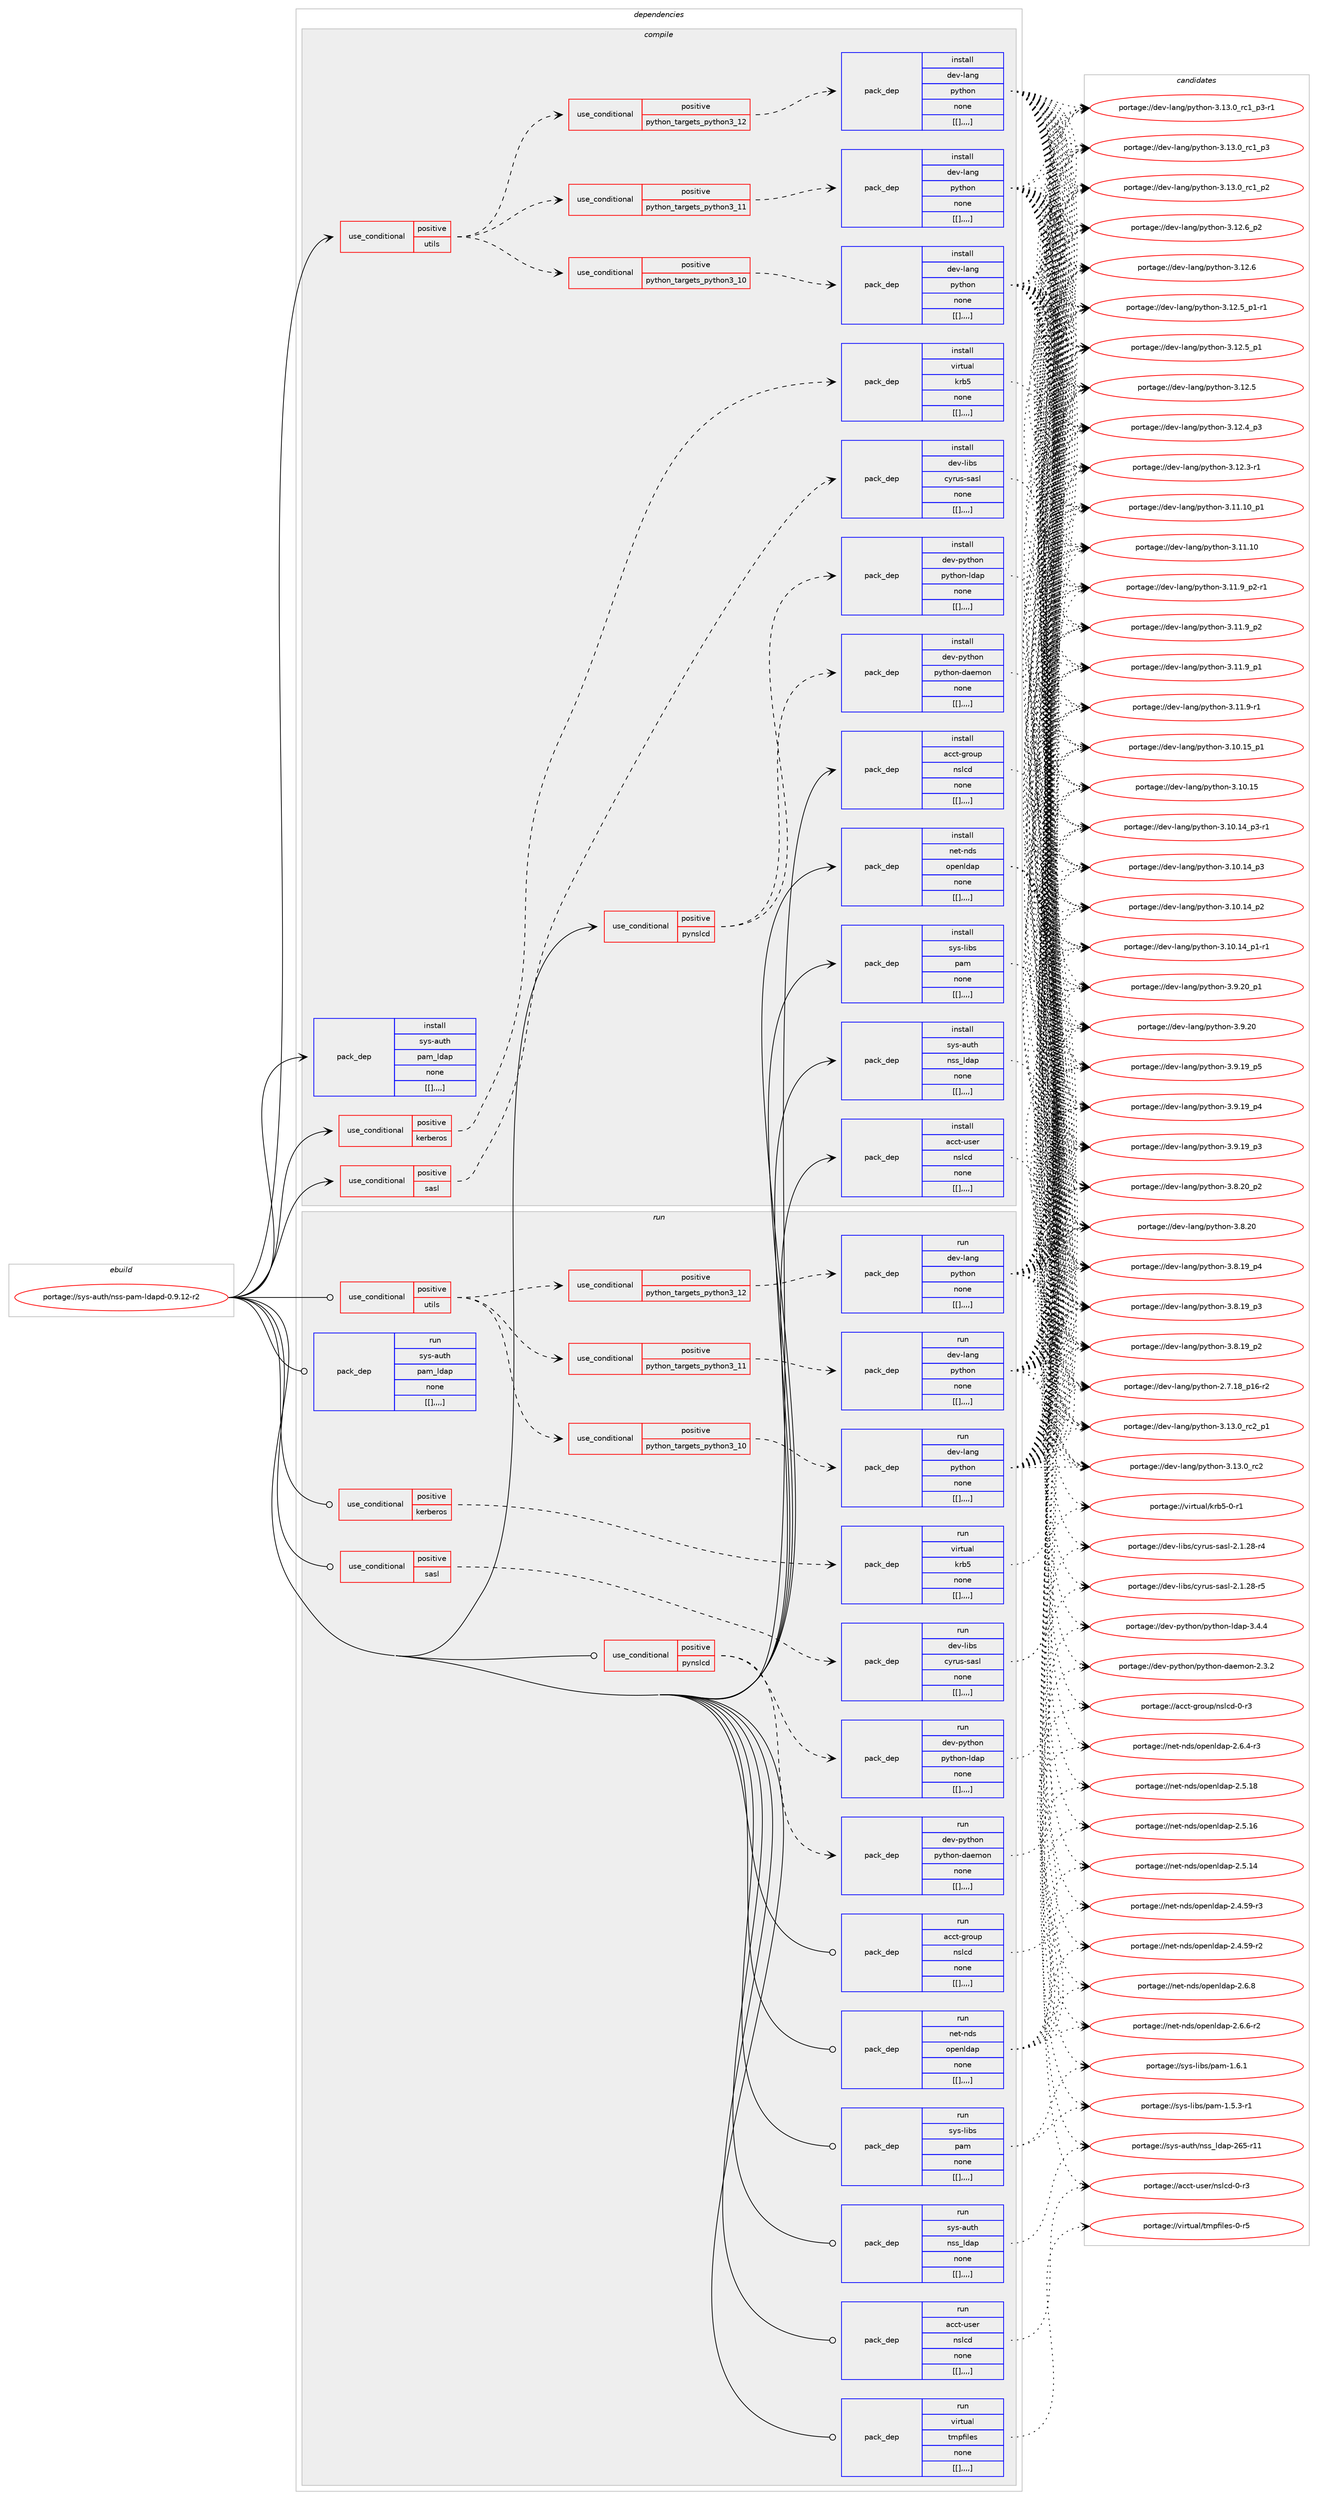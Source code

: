 digraph prolog {

# *************
# Graph options
# *************

newrank=true;
concentrate=true;
compound=true;
graph [rankdir=LR,fontname=Helvetica,fontsize=10,ranksep=1.5];#, ranksep=2.5, nodesep=0.2];
edge  [arrowhead=vee];
node  [fontname=Helvetica,fontsize=10];

# **********
# The ebuild
# **********

subgraph cluster_leftcol {
color=gray;
label=<<i>ebuild</i>>;
id [label="portage://sys-auth/nss-pam-ldapd-0.9.12-r2", color=red, width=4, href="../sys-auth/nss-pam-ldapd-0.9.12-r2.svg"];
}

# ****************
# The dependencies
# ****************

subgraph cluster_midcol {
color=gray;
label=<<i>dependencies</i>>;
subgraph cluster_compile {
fillcolor="#eeeeee";
style=filled;
label=<<i>compile</i>>;
subgraph cond8284 {
dependency21991 [label=<<TABLE BORDER="0" CELLBORDER="1" CELLSPACING="0" CELLPADDING="4"><TR><TD ROWSPAN="3" CELLPADDING="10">use_conditional</TD></TR><TR><TD>positive</TD></TR><TR><TD>kerberos</TD></TR></TABLE>>, shape=none, color=red];
subgraph pack13643 {
dependency21992 [label=<<TABLE BORDER="0" CELLBORDER="1" CELLSPACING="0" CELLPADDING="4" WIDTH="220"><TR><TD ROWSPAN="6" CELLPADDING="30">pack_dep</TD></TR><TR><TD WIDTH="110">install</TD></TR><TR><TD>virtual</TD></TR><TR><TD>krb5</TD></TR><TR><TD>none</TD></TR><TR><TD>[[],,,,]</TD></TR></TABLE>>, shape=none, color=blue];
}
dependency21991:e -> dependency21992:w [weight=20,style="dashed",arrowhead="vee"];
}
id:e -> dependency21991:w [weight=20,style="solid",arrowhead="vee"];
subgraph cond8285 {
dependency21993 [label=<<TABLE BORDER="0" CELLBORDER="1" CELLSPACING="0" CELLPADDING="4"><TR><TD ROWSPAN="3" CELLPADDING="10">use_conditional</TD></TR><TR><TD>positive</TD></TR><TR><TD>pynslcd</TD></TR></TABLE>>, shape=none, color=red];
subgraph pack13644 {
dependency21994 [label=<<TABLE BORDER="0" CELLBORDER="1" CELLSPACING="0" CELLPADDING="4" WIDTH="220"><TR><TD ROWSPAN="6" CELLPADDING="30">pack_dep</TD></TR><TR><TD WIDTH="110">install</TD></TR><TR><TD>dev-python</TD></TR><TR><TD>python-ldap</TD></TR><TR><TD>none</TD></TR><TR><TD>[[],,,,]</TD></TR></TABLE>>, shape=none, color=blue];
}
dependency21993:e -> dependency21994:w [weight=20,style="dashed",arrowhead="vee"];
subgraph pack13645 {
dependency21995 [label=<<TABLE BORDER="0" CELLBORDER="1" CELLSPACING="0" CELLPADDING="4" WIDTH="220"><TR><TD ROWSPAN="6" CELLPADDING="30">pack_dep</TD></TR><TR><TD WIDTH="110">install</TD></TR><TR><TD>dev-python</TD></TR><TR><TD>python-daemon</TD></TR><TR><TD>none</TD></TR><TR><TD>[[],,,,]</TD></TR></TABLE>>, shape=none, color=blue];
}
dependency21993:e -> dependency21995:w [weight=20,style="dashed",arrowhead="vee"];
}
id:e -> dependency21993:w [weight=20,style="solid",arrowhead="vee"];
subgraph cond8286 {
dependency21996 [label=<<TABLE BORDER="0" CELLBORDER="1" CELLSPACING="0" CELLPADDING="4"><TR><TD ROWSPAN="3" CELLPADDING="10">use_conditional</TD></TR><TR><TD>positive</TD></TR><TR><TD>sasl</TD></TR></TABLE>>, shape=none, color=red];
subgraph pack13646 {
dependency21997 [label=<<TABLE BORDER="0" CELLBORDER="1" CELLSPACING="0" CELLPADDING="4" WIDTH="220"><TR><TD ROWSPAN="6" CELLPADDING="30">pack_dep</TD></TR><TR><TD WIDTH="110">install</TD></TR><TR><TD>dev-libs</TD></TR><TR><TD>cyrus-sasl</TD></TR><TR><TD>none</TD></TR><TR><TD>[[],,,,]</TD></TR></TABLE>>, shape=none, color=blue];
}
dependency21996:e -> dependency21997:w [weight=20,style="dashed",arrowhead="vee"];
}
id:e -> dependency21996:w [weight=20,style="solid",arrowhead="vee"];
subgraph cond8287 {
dependency21998 [label=<<TABLE BORDER="0" CELLBORDER="1" CELLSPACING="0" CELLPADDING="4"><TR><TD ROWSPAN="3" CELLPADDING="10">use_conditional</TD></TR><TR><TD>positive</TD></TR><TR><TD>utils</TD></TR></TABLE>>, shape=none, color=red];
subgraph cond8288 {
dependency21999 [label=<<TABLE BORDER="0" CELLBORDER="1" CELLSPACING="0" CELLPADDING="4"><TR><TD ROWSPAN="3" CELLPADDING="10">use_conditional</TD></TR><TR><TD>positive</TD></TR><TR><TD>python_targets_python3_10</TD></TR></TABLE>>, shape=none, color=red];
subgraph pack13647 {
dependency22000 [label=<<TABLE BORDER="0" CELLBORDER="1" CELLSPACING="0" CELLPADDING="4" WIDTH="220"><TR><TD ROWSPAN="6" CELLPADDING="30">pack_dep</TD></TR><TR><TD WIDTH="110">install</TD></TR><TR><TD>dev-lang</TD></TR><TR><TD>python</TD></TR><TR><TD>none</TD></TR><TR><TD>[[],,,,]</TD></TR></TABLE>>, shape=none, color=blue];
}
dependency21999:e -> dependency22000:w [weight=20,style="dashed",arrowhead="vee"];
}
dependency21998:e -> dependency21999:w [weight=20,style="dashed",arrowhead="vee"];
subgraph cond8289 {
dependency22001 [label=<<TABLE BORDER="0" CELLBORDER="1" CELLSPACING="0" CELLPADDING="4"><TR><TD ROWSPAN="3" CELLPADDING="10">use_conditional</TD></TR><TR><TD>positive</TD></TR><TR><TD>python_targets_python3_11</TD></TR></TABLE>>, shape=none, color=red];
subgraph pack13648 {
dependency22002 [label=<<TABLE BORDER="0" CELLBORDER="1" CELLSPACING="0" CELLPADDING="4" WIDTH="220"><TR><TD ROWSPAN="6" CELLPADDING="30">pack_dep</TD></TR><TR><TD WIDTH="110">install</TD></TR><TR><TD>dev-lang</TD></TR><TR><TD>python</TD></TR><TR><TD>none</TD></TR><TR><TD>[[],,,,]</TD></TR></TABLE>>, shape=none, color=blue];
}
dependency22001:e -> dependency22002:w [weight=20,style="dashed",arrowhead="vee"];
}
dependency21998:e -> dependency22001:w [weight=20,style="dashed",arrowhead="vee"];
subgraph cond8290 {
dependency22003 [label=<<TABLE BORDER="0" CELLBORDER="1" CELLSPACING="0" CELLPADDING="4"><TR><TD ROWSPAN="3" CELLPADDING="10">use_conditional</TD></TR><TR><TD>positive</TD></TR><TR><TD>python_targets_python3_12</TD></TR></TABLE>>, shape=none, color=red];
subgraph pack13649 {
dependency22004 [label=<<TABLE BORDER="0" CELLBORDER="1" CELLSPACING="0" CELLPADDING="4" WIDTH="220"><TR><TD ROWSPAN="6" CELLPADDING="30">pack_dep</TD></TR><TR><TD WIDTH="110">install</TD></TR><TR><TD>dev-lang</TD></TR><TR><TD>python</TD></TR><TR><TD>none</TD></TR><TR><TD>[[],,,,]</TD></TR></TABLE>>, shape=none, color=blue];
}
dependency22003:e -> dependency22004:w [weight=20,style="dashed",arrowhead="vee"];
}
dependency21998:e -> dependency22003:w [weight=20,style="dashed",arrowhead="vee"];
}
id:e -> dependency21998:w [weight=20,style="solid",arrowhead="vee"];
subgraph pack13650 {
dependency22005 [label=<<TABLE BORDER="0" CELLBORDER="1" CELLSPACING="0" CELLPADDING="4" WIDTH="220"><TR><TD ROWSPAN="6" CELLPADDING="30">pack_dep</TD></TR><TR><TD WIDTH="110">install</TD></TR><TR><TD>acct-group</TD></TR><TR><TD>nslcd</TD></TR><TR><TD>none</TD></TR><TR><TD>[[],,,,]</TD></TR></TABLE>>, shape=none, color=blue];
}
id:e -> dependency22005:w [weight=20,style="solid",arrowhead="vee"];
subgraph pack13651 {
dependency22006 [label=<<TABLE BORDER="0" CELLBORDER="1" CELLSPACING="0" CELLPADDING="4" WIDTH="220"><TR><TD ROWSPAN="6" CELLPADDING="30">pack_dep</TD></TR><TR><TD WIDTH="110">install</TD></TR><TR><TD>acct-user</TD></TR><TR><TD>nslcd</TD></TR><TR><TD>none</TD></TR><TR><TD>[[],,,,]</TD></TR></TABLE>>, shape=none, color=blue];
}
id:e -> dependency22006:w [weight=20,style="solid",arrowhead="vee"];
subgraph pack13652 {
dependency22007 [label=<<TABLE BORDER="0" CELLBORDER="1" CELLSPACING="0" CELLPADDING="4" WIDTH="220"><TR><TD ROWSPAN="6" CELLPADDING="30">pack_dep</TD></TR><TR><TD WIDTH="110">install</TD></TR><TR><TD>net-nds</TD></TR><TR><TD>openldap</TD></TR><TR><TD>none</TD></TR><TR><TD>[[],,,,]</TD></TR></TABLE>>, shape=none, color=blue];
}
id:e -> dependency22007:w [weight=20,style="solid",arrowhead="vee"];
subgraph pack13653 {
dependency22008 [label=<<TABLE BORDER="0" CELLBORDER="1" CELLSPACING="0" CELLPADDING="4" WIDTH="220"><TR><TD ROWSPAN="6" CELLPADDING="30">pack_dep</TD></TR><TR><TD WIDTH="110">install</TD></TR><TR><TD>sys-libs</TD></TR><TR><TD>pam</TD></TR><TR><TD>none</TD></TR><TR><TD>[[],,,,]</TD></TR></TABLE>>, shape=none, color=blue];
}
id:e -> dependency22008:w [weight=20,style="solid",arrowhead="vee"];
subgraph pack13654 {
dependency22009 [label=<<TABLE BORDER="0" CELLBORDER="1" CELLSPACING="0" CELLPADDING="4" WIDTH="220"><TR><TD ROWSPAN="6" CELLPADDING="30">pack_dep</TD></TR><TR><TD WIDTH="110">install</TD></TR><TR><TD>sys-auth</TD></TR><TR><TD>nss_ldap</TD></TR><TR><TD>none</TD></TR><TR><TD>[[],,,,]</TD></TR></TABLE>>, shape=none, color=blue];
}
id:e -> dependency22009:w [weight=20,style="solid",arrowhead="vee"];
subgraph pack13655 {
dependency22010 [label=<<TABLE BORDER="0" CELLBORDER="1" CELLSPACING="0" CELLPADDING="4" WIDTH="220"><TR><TD ROWSPAN="6" CELLPADDING="30">pack_dep</TD></TR><TR><TD WIDTH="110">install</TD></TR><TR><TD>sys-auth</TD></TR><TR><TD>pam_ldap</TD></TR><TR><TD>none</TD></TR><TR><TD>[[],,,,]</TD></TR></TABLE>>, shape=none, color=blue];
}
id:e -> dependency22010:w [weight=20,style="solid",arrowhead="vee"];
}
subgraph cluster_compileandrun {
fillcolor="#eeeeee";
style=filled;
label=<<i>compile and run</i>>;
}
subgraph cluster_run {
fillcolor="#eeeeee";
style=filled;
label=<<i>run</i>>;
subgraph cond8291 {
dependency22011 [label=<<TABLE BORDER="0" CELLBORDER="1" CELLSPACING="0" CELLPADDING="4"><TR><TD ROWSPAN="3" CELLPADDING="10">use_conditional</TD></TR><TR><TD>positive</TD></TR><TR><TD>kerberos</TD></TR></TABLE>>, shape=none, color=red];
subgraph pack13656 {
dependency22012 [label=<<TABLE BORDER="0" CELLBORDER="1" CELLSPACING="0" CELLPADDING="4" WIDTH="220"><TR><TD ROWSPAN="6" CELLPADDING="30">pack_dep</TD></TR><TR><TD WIDTH="110">run</TD></TR><TR><TD>virtual</TD></TR><TR><TD>krb5</TD></TR><TR><TD>none</TD></TR><TR><TD>[[],,,,]</TD></TR></TABLE>>, shape=none, color=blue];
}
dependency22011:e -> dependency22012:w [weight=20,style="dashed",arrowhead="vee"];
}
id:e -> dependency22011:w [weight=20,style="solid",arrowhead="odot"];
subgraph cond8292 {
dependency22013 [label=<<TABLE BORDER="0" CELLBORDER="1" CELLSPACING="0" CELLPADDING="4"><TR><TD ROWSPAN="3" CELLPADDING="10">use_conditional</TD></TR><TR><TD>positive</TD></TR><TR><TD>pynslcd</TD></TR></TABLE>>, shape=none, color=red];
subgraph pack13657 {
dependency22014 [label=<<TABLE BORDER="0" CELLBORDER="1" CELLSPACING="0" CELLPADDING="4" WIDTH="220"><TR><TD ROWSPAN="6" CELLPADDING="30">pack_dep</TD></TR><TR><TD WIDTH="110">run</TD></TR><TR><TD>dev-python</TD></TR><TR><TD>python-ldap</TD></TR><TR><TD>none</TD></TR><TR><TD>[[],,,,]</TD></TR></TABLE>>, shape=none, color=blue];
}
dependency22013:e -> dependency22014:w [weight=20,style="dashed",arrowhead="vee"];
subgraph pack13658 {
dependency22015 [label=<<TABLE BORDER="0" CELLBORDER="1" CELLSPACING="0" CELLPADDING="4" WIDTH="220"><TR><TD ROWSPAN="6" CELLPADDING="30">pack_dep</TD></TR><TR><TD WIDTH="110">run</TD></TR><TR><TD>dev-python</TD></TR><TR><TD>python-daemon</TD></TR><TR><TD>none</TD></TR><TR><TD>[[],,,,]</TD></TR></TABLE>>, shape=none, color=blue];
}
dependency22013:e -> dependency22015:w [weight=20,style="dashed",arrowhead="vee"];
}
id:e -> dependency22013:w [weight=20,style="solid",arrowhead="odot"];
subgraph cond8293 {
dependency22016 [label=<<TABLE BORDER="0" CELLBORDER="1" CELLSPACING="0" CELLPADDING="4"><TR><TD ROWSPAN="3" CELLPADDING="10">use_conditional</TD></TR><TR><TD>positive</TD></TR><TR><TD>sasl</TD></TR></TABLE>>, shape=none, color=red];
subgraph pack13659 {
dependency22017 [label=<<TABLE BORDER="0" CELLBORDER="1" CELLSPACING="0" CELLPADDING="4" WIDTH="220"><TR><TD ROWSPAN="6" CELLPADDING="30">pack_dep</TD></TR><TR><TD WIDTH="110">run</TD></TR><TR><TD>dev-libs</TD></TR><TR><TD>cyrus-sasl</TD></TR><TR><TD>none</TD></TR><TR><TD>[[],,,,]</TD></TR></TABLE>>, shape=none, color=blue];
}
dependency22016:e -> dependency22017:w [weight=20,style="dashed",arrowhead="vee"];
}
id:e -> dependency22016:w [weight=20,style="solid",arrowhead="odot"];
subgraph cond8294 {
dependency22018 [label=<<TABLE BORDER="0" CELLBORDER="1" CELLSPACING="0" CELLPADDING="4"><TR><TD ROWSPAN="3" CELLPADDING="10">use_conditional</TD></TR><TR><TD>positive</TD></TR><TR><TD>utils</TD></TR></TABLE>>, shape=none, color=red];
subgraph cond8295 {
dependency22019 [label=<<TABLE BORDER="0" CELLBORDER="1" CELLSPACING="0" CELLPADDING="4"><TR><TD ROWSPAN="3" CELLPADDING="10">use_conditional</TD></TR><TR><TD>positive</TD></TR><TR><TD>python_targets_python3_10</TD></TR></TABLE>>, shape=none, color=red];
subgraph pack13660 {
dependency22020 [label=<<TABLE BORDER="0" CELLBORDER="1" CELLSPACING="0" CELLPADDING="4" WIDTH="220"><TR><TD ROWSPAN="6" CELLPADDING="30">pack_dep</TD></TR><TR><TD WIDTH="110">run</TD></TR><TR><TD>dev-lang</TD></TR><TR><TD>python</TD></TR><TR><TD>none</TD></TR><TR><TD>[[],,,,]</TD></TR></TABLE>>, shape=none, color=blue];
}
dependency22019:e -> dependency22020:w [weight=20,style="dashed",arrowhead="vee"];
}
dependency22018:e -> dependency22019:w [weight=20,style="dashed",arrowhead="vee"];
subgraph cond8296 {
dependency22021 [label=<<TABLE BORDER="0" CELLBORDER="1" CELLSPACING="0" CELLPADDING="4"><TR><TD ROWSPAN="3" CELLPADDING="10">use_conditional</TD></TR><TR><TD>positive</TD></TR><TR><TD>python_targets_python3_11</TD></TR></TABLE>>, shape=none, color=red];
subgraph pack13661 {
dependency22022 [label=<<TABLE BORDER="0" CELLBORDER="1" CELLSPACING="0" CELLPADDING="4" WIDTH="220"><TR><TD ROWSPAN="6" CELLPADDING="30">pack_dep</TD></TR><TR><TD WIDTH="110">run</TD></TR><TR><TD>dev-lang</TD></TR><TR><TD>python</TD></TR><TR><TD>none</TD></TR><TR><TD>[[],,,,]</TD></TR></TABLE>>, shape=none, color=blue];
}
dependency22021:e -> dependency22022:w [weight=20,style="dashed",arrowhead="vee"];
}
dependency22018:e -> dependency22021:w [weight=20,style="dashed",arrowhead="vee"];
subgraph cond8297 {
dependency22023 [label=<<TABLE BORDER="0" CELLBORDER="1" CELLSPACING="0" CELLPADDING="4"><TR><TD ROWSPAN="3" CELLPADDING="10">use_conditional</TD></TR><TR><TD>positive</TD></TR><TR><TD>python_targets_python3_12</TD></TR></TABLE>>, shape=none, color=red];
subgraph pack13662 {
dependency22024 [label=<<TABLE BORDER="0" CELLBORDER="1" CELLSPACING="0" CELLPADDING="4" WIDTH="220"><TR><TD ROWSPAN="6" CELLPADDING="30">pack_dep</TD></TR><TR><TD WIDTH="110">run</TD></TR><TR><TD>dev-lang</TD></TR><TR><TD>python</TD></TR><TR><TD>none</TD></TR><TR><TD>[[],,,,]</TD></TR></TABLE>>, shape=none, color=blue];
}
dependency22023:e -> dependency22024:w [weight=20,style="dashed",arrowhead="vee"];
}
dependency22018:e -> dependency22023:w [weight=20,style="dashed",arrowhead="vee"];
}
id:e -> dependency22018:w [weight=20,style="solid",arrowhead="odot"];
subgraph pack13663 {
dependency22025 [label=<<TABLE BORDER="0" CELLBORDER="1" CELLSPACING="0" CELLPADDING="4" WIDTH="220"><TR><TD ROWSPAN="6" CELLPADDING="30">pack_dep</TD></TR><TR><TD WIDTH="110">run</TD></TR><TR><TD>acct-group</TD></TR><TR><TD>nslcd</TD></TR><TR><TD>none</TD></TR><TR><TD>[[],,,,]</TD></TR></TABLE>>, shape=none, color=blue];
}
id:e -> dependency22025:w [weight=20,style="solid",arrowhead="odot"];
subgraph pack13664 {
dependency22026 [label=<<TABLE BORDER="0" CELLBORDER="1" CELLSPACING="0" CELLPADDING="4" WIDTH="220"><TR><TD ROWSPAN="6" CELLPADDING="30">pack_dep</TD></TR><TR><TD WIDTH="110">run</TD></TR><TR><TD>acct-user</TD></TR><TR><TD>nslcd</TD></TR><TR><TD>none</TD></TR><TR><TD>[[],,,,]</TD></TR></TABLE>>, shape=none, color=blue];
}
id:e -> dependency22026:w [weight=20,style="solid",arrowhead="odot"];
subgraph pack13665 {
dependency22027 [label=<<TABLE BORDER="0" CELLBORDER="1" CELLSPACING="0" CELLPADDING="4" WIDTH="220"><TR><TD ROWSPAN="6" CELLPADDING="30">pack_dep</TD></TR><TR><TD WIDTH="110">run</TD></TR><TR><TD>net-nds</TD></TR><TR><TD>openldap</TD></TR><TR><TD>none</TD></TR><TR><TD>[[],,,,]</TD></TR></TABLE>>, shape=none, color=blue];
}
id:e -> dependency22027:w [weight=20,style="solid",arrowhead="odot"];
subgraph pack13666 {
dependency22028 [label=<<TABLE BORDER="0" CELLBORDER="1" CELLSPACING="0" CELLPADDING="4" WIDTH="220"><TR><TD ROWSPAN="6" CELLPADDING="30">pack_dep</TD></TR><TR><TD WIDTH="110">run</TD></TR><TR><TD>sys-libs</TD></TR><TR><TD>pam</TD></TR><TR><TD>none</TD></TR><TR><TD>[[],,,,]</TD></TR></TABLE>>, shape=none, color=blue];
}
id:e -> dependency22028:w [weight=20,style="solid",arrowhead="odot"];
subgraph pack13667 {
dependency22029 [label=<<TABLE BORDER="0" CELLBORDER="1" CELLSPACING="0" CELLPADDING="4" WIDTH="220"><TR><TD ROWSPAN="6" CELLPADDING="30">pack_dep</TD></TR><TR><TD WIDTH="110">run</TD></TR><TR><TD>virtual</TD></TR><TR><TD>tmpfiles</TD></TR><TR><TD>none</TD></TR><TR><TD>[[],,,,]</TD></TR></TABLE>>, shape=none, color=blue];
}
id:e -> dependency22029:w [weight=20,style="solid",arrowhead="odot"];
subgraph pack13668 {
dependency22030 [label=<<TABLE BORDER="0" CELLBORDER="1" CELLSPACING="0" CELLPADDING="4" WIDTH="220"><TR><TD ROWSPAN="6" CELLPADDING="30">pack_dep</TD></TR><TR><TD WIDTH="110">run</TD></TR><TR><TD>sys-auth</TD></TR><TR><TD>nss_ldap</TD></TR><TR><TD>none</TD></TR><TR><TD>[[],,,,]</TD></TR></TABLE>>, shape=none, color=blue];
}
id:e -> dependency22030:w [weight=20,style="solid",arrowhead="odot"];
subgraph pack13669 {
dependency22031 [label=<<TABLE BORDER="0" CELLBORDER="1" CELLSPACING="0" CELLPADDING="4" WIDTH="220"><TR><TD ROWSPAN="6" CELLPADDING="30">pack_dep</TD></TR><TR><TD WIDTH="110">run</TD></TR><TR><TD>sys-auth</TD></TR><TR><TD>pam_ldap</TD></TR><TR><TD>none</TD></TR><TR><TD>[[],,,,]</TD></TR></TABLE>>, shape=none, color=blue];
}
id:e -> dependency22031:w [weight=20,style="solid",arrowhead="odot"];
}
}

# **************
# The candidates
# **************

subgraph cluster_choices {
rank=same;
color=gray;
label=<<i>candidates</i>>;

subgraph choice13643 {
color=black;
nodesep=1;
choice1181051141161179710847107114985345484511449 [label="portage://virtual/krb5-0-r1", color=red, width=4,href="../virtual/krb5-0-r1.svg"];
dependency21992:e -> choice1181051141161179710847107114985345484511449:w [style=dotted,weight="100"];
}
subgraph choice13644 {
color=black;
nodesep=1;
choice10010111845112121116104111110471121211161041111104510810097112455146524652 [label="portage://dev-python/python-ldap-3.4.4", color=red, width=4,href="../dev-python/python-ldap-3.4.4.svg"];
dependency21994:e -> choice10010111845112121116104111110471121211161041111104510810097112455146524652:w [style=dotted,weight="100"];
}
subgraph choice13645 {
color=black;
nodesep=1;
choice10010111845112121116104111110471121211161041111104510097101109111110455046514650 [label="portage://dev-python/python-daemon-2.3.2", color=red, width=4,href="../dev-python/python-daemon-2.3.2.svg"];
dependency21995:e -> choice10010111845112121116104111110471121211161041111104510097101109111110455046514650:w [style=dotted,weight="100"];
}
subgraph choice13646 {
color=black;
nodesep=1;
choice100101118451081059811547991211141171154511597115108455046494650564511453 [label="portage://dev-libs/cyrus-sasl-2.1.28-r5", color=red, width=4,href="../dev-libs/cyrus-sasl-2.1.28-r5.svg"];
choice100101118451081059811547991211141171154511597115108455046494650564511452 [label="portage://dev-libs/cyrus-sasl-2.1.28-r4", color=red, width=4,href="../dev-libs/cyrus-sasl-2.1.28-r4.svg"];
dependency21997:e -> choice100101118451081059811547991211141171154511597115108455046494650564511453:w [style=dotted,weight="100"];
dependency21997:e -> choice100101118451081059811547991211141171154511597115108455046494650564511452:w [style=dotted,weight="100"];
}
subgraph choice13647 {
color=black;
nodesep=1;
choice100101118451089711010347112121116104111110455146495146489511499509511249 [label="portage://dev-lang/python-3.13.0_rc2_p1", color=red, width=4,href="../dev-lang/python-3.13.0_rc2_p1.svg"];
choice10010111845108971101034711212111610411111045514649514648951149950 [label="portage://dev-lang/python-3.13.0_rc2", color=red, width=4,href="../dev-lang/python-3.13.0_rc2.svg"];
choice1001011184510897110103471121211161041111104551464951464895114994995112514511449 [label="portage://dev-lang/python-3.13.0_rc1_p3-r1", color=red, width=4,href="../dev-lang/python-3.13.0_rc1_p3-r1.svg"];
choice100101118451089711010347112121116104111110455146495146489511499499511251 [label="portage://dev-lang/python-3.13.0_rc1_p3", color=red, width=4,href="../dev-lang/python-3.13.0_rc1_p3.svg"];
choice100101118451089711010347112121116104111110455146495146489511499499511250 [label="portage://dev-lang/python-3.13.0_rc1_p2", color=red, width=4,href="../dev-lang/python-3.13.0_rc1_p2.svg"];
choice100101118451089711010347112121116104111110455146495046549511250 [label="portage://dev-lang/python-3.12.6_p2", color=red, width=4,href="../dev-lang/python-3.12.6_p2.svg"];
choice10010111845108971101034711212111610411111045514649504654 [label="portage://dev-lang/python-3.12.6", color=red, width=4,href="../dev-lang/python-3.12.6.svg"];
choice1001011184510897110103471121211161041111104551464950465395112494511449 [label="portage://dev-lang/python-3.12.5_p1-r1", color=red, width=4,href="../dev-lang/python-3.12.5_p1-r1.svg"];
choice100101118451089711010347112121116104111110455146495046539511249 [label="portage://dev-lang/python-3.12.5_p1", color=red, width=4,href="../dev-lang/python-3.12.5_p1.svg"];
choice10010111845108971101034711212111610411111045514649504653 [label="portage://dev-lang/python-3.12.5", color=red, width=4,href="../dev-lang/python-3.12.5.svg"];
choice100101118451089711010347112121116104111110455146495046529511251 [label="portage://dev-lang/python-3.12.4_p3", color=red, width=4,href="../dev-lang/python-3.12.4_p3.svg"];
choice100101118451089711010347112121116104111110455146495046514511449 [label="portage://dev-lang/python-3.12.3-r1", color=red, width=4,href="../dev-lang/python-3.12.3-r1.svg"];
choice10010111845108971101034711212111610411111045514649494649489511249 [label="portage://dev-lang/python-3.11.10_p1", color=red, width=4,href="../dev-lang/python-3.11.10_p1.svg"];
choice1001011184510897110103471121211161041111104551464949464948 [label="portage://dev-lang/python-3.11.10", color=red, width=4,href="../dev-lang/python-3.11.10.svg"];
choice1001011184510897110103471121211161041111104551464949465795112504511449 [label="portage://dev-lang/python-3.11.9_p2-r1", color=red, width=4,href="../dev-lang/python-3.11.9_p2-r1.svg"];
choice100101118451089711010347112121116104111110455146494946579511250 [label="portage://dev-lang/python-3.11.9_p2", color=red, width=4,href="../dev-lang/python-3.11.9_p2.svg"];
choice100101118451089711010347112121116104111110455146494946579511249 [label="portage://dev-lang/python-3.11.9_p1", color=red, width=4,href="../dev-lang/python-3.11.9_p1.svg"];
choice100101118451089711010347112121116104111110455146494946574511449 [label="portage://dev-lang/python-3.11.9-r1", color=red, width=4,href="../dev-lang/python-3.11.9-r1.svg"];
choice10010111845108971101034711212111610411111045514649484649539511249 [label="portage://dev-lang/python-3.10.15_p1", color=red, width=4,href="../dev-lang/python-3.10.15_p1.svg"];
choice1001011184510897110103471121211161041111104551464948464953 [label="portage://dev-lang/python-3.10.15", color=red, width=4,href="../dev-lang/python-3.10.15.svg"];
choice100101118451089711010347112121116104111110455146494846495295112514511449 [label="portage://dev-lang/python-3.10.14_p3-r1", color=red, width=4,href="../dev-lang/python-3.10.14_p3-r1.svg"];
choice10010111845108971101034711212111610411111045514649484649529511251 [label="portage://dev-lang/python-3.10.14_p3", color=red, width=4,href="../dev-lang/python-3.10.14_p3.svg"];
choice10010111845108971101034711212111610411111045514649484649529511250 [label="portage://dev-lang/python-3.10.14_p2", color=red, width=4,href="../dev-lang/python-3.10.14_p2.svg"];
choice100101118451089711010347112121116104111110455146494846495295112494511449 [label="portage://dev-lang/python-3.10.14_p1-r1", color=red, width=4,href="../dev-lang/python-3.10.14_p1-r1.svg"];
choice100101118451089711010347112121116104111110455146574650489511249 [label="portage://dev-lang/python-3.9.20_p1", color=red, width=4,href="../dev-lang/python-3.9.20_p1.svg"];
choice10010111845108971101034711212111610411111045514657465048 [label="portage://dev-lang/python-3.9.20", color=red, width=4,href="../dev-lang/python-3.9.20.svg"];
choice100101118451089711010347112121116104111110455146574649579511253 [label="portage://dev-lang/python-3.9.19_p5", color=red, width=4,href="../dev-lang/python-3.9.19_p5.svg"];
choice100101118451089711010347112121116104111110455146574649579511252 [label="portage://dev-lang/python-3.9.19_p4", color=red, width=4,href="../dev-lang/python-3.9.19_p4.svg"];
choice100101118451089711010347112121116104111110455146574649579511251 [label="portage://dev-lang/python-3.9.19_p3", color=red, width=4,href="../dev-lang/python-3.9.19_p3.svg"];
choice100101118451089711010347112121116104111110455146564650489511250 [label="portage://dev-lang/python-3.8.20_p2", color=red, width=4,href="../dev-lang/python-3.8.20_p2.svg"];
choice10010111845108971101034711212111610411111045514656465048 [label="portage://dev-lang/python-3.8.20", color=red, width=4,href="../dev-lang/python-3.8.20.svg"];
choice100101118451089711010347112121116104111110455146564649579511252 [label="portage://dev-lang/python-3.8.19_p4", color=red, width=4,href="../dev-lang/python-3.8.19_p4.svg"];
choice100101118451089711010347112121116104111110455146564649579511251 [label="portage://dev-lang/python-3.8.19_p3", color=red, width=4,href="../dev-lang/python-3.8.19_p3.svg"];
choice100101118451089711010347112121116104111110455146564649579511250 [label="portage://dev-lang/python-3.8.19_p2", color=red, width=4,href="../dev-lang/python-3.8.19_p2.svg"];
choice100101118451089711010347112121116104111110455046554649569511249544511450 [label="portage://dev-lang/python-2.7.18_p16-r2", color=red, width=4,href="../dev-lang/python-2.7.18_p16-r2.svg"];
dependency22000:e -> choice100101118451089711010347112121116104111110455146495146489511499509511249:w [style=dotted,weight="100"];
dependency22000:e -> choice10010111845108971101034711212111610411111045514649514648951149950:w [style=dotted,weight="100"];
dependency22000:e -> choice1001011184510897110103471121211161041111104551464951464895114994995112514511449:w [style=dotted,weight="100"];
dependency22000:e -> choice100101118451089711010347112121116104111110455146495146489511499499511251:w [style=dotted,weight="100"];
dependency22000:e -> choice100101118451089711010347112121116104111110455146495146489511499499511250:w [style=dotted,weight="100"];
dependency22000:e -> choice100101118451089711010347112121116104111110455146495046549511250:w [style=dotted,weight="100"];
dependency22000:e -> choice10010111845108971101034711212111610411111045514649504654:w [style=dotted,weight="100"];
dependency22000:e -> choice1001011184510897110103471121211161041111104551464950465395112494511449:w [style=dotted,weight="100"];
dependency22000:e -> choice100101118451089711010347112121116104111110455146495046539511249:w [style=dotted,weight="100"];
dependency22000:e -> choice10010111845108971101034711212111610411111045514649504653:w [style=dotted,weight="100"];
dependency22000:e -> choice100101118451089711010347112121116104111110455146495046529511251:w [style=dotted,weight="100"];
dependency22000:e -> choice100101118451089711010347112121116104111110455146495046514511449:w [style=dotted,weight="100"];
dependency22000:e -> choice10010111845108971101034711212111610411111045514649494649489511249:w [style=dotted,weight="100"];
dependency22000:e -> choice1001011184510897110103471121211161041111104551464949464948:w [style=dotted,weight="100"];
dependency22000:e -> choice1001011184510897110103471121211161041111104551464949465795112504511449:w [style=dotted,weight="100"];
dependency22000:e -> choice100101118451089711010347112121116104111110455146494946579511250:w [style=dotted,weight="100"];
dependency22000:e -> choice100101118451089711010347112121116104111110455146494946579511249:w [style=dotted,weight="100"];
dependency22000:e -> choice100101118451089711010347112121116104111110455146494946574511449:w [style=dotted,weight="100"];
dependency22000:e -> choice10010111845108971101034711212111610411111045514649484649539511249:w [style=dotted,weight="100"];
dependency22000:e -> choice1001011184510897110103471121211161041111104551464948464953:w [style=dotted,weight="100"];
dependency22000:e -> choice100101118451089711010347112121116104111110455146494846495295112514511449:w [style=dotted,weight="100"];
dependency22000:e -> choice10010111845108971101034711212111610411111045514649484649529511251:w [style=dotted,weight="100"];
dependency22000:e -> choice10010111845108971101034711212111610411111045514649484649529511250:w [style=dotted,weight="100"];
dependency22000:e -> choice100101118451089711010347112121116104111110455146494846495295112494511449:w [style=dotted,weight="100"];
dependency22000:e -> choice100101118451089711010347112121116104111110455146574650489511249:w [style=dotted,weight="100"];
dependency22000:e -> choice10010111845108971101034711212111610411111045514657465048:w [style=dotted,weight="100"];
dependency22000:e -> choice100101118451089711010347112121116104111110455146574649579511253:w [style=dotted,weight="100"];
dependency22000:e -> choice100101118451089711010347112121116104111110455146574649579511252:w [style=dotted,weight="100"];
dependency22000:e -> choice100101118451089711010347112121116104111110455146574649579511251:w [style=dotted,weight="100"];
dependency22000:e -> choice100101118451089711010347112121116104111110455146564650489511250:w [style=dotted,weight="100"];
dependency22000:e -> choice10010111845108971101034711212111610411111045514656465048:w [style=dotted,weight="100"];
dependency22000:e -> choice100101118451089711010347112121116104111110455146564649579511252:w [style=dotted,weight="100"];
dependency22000:e -> choice100101118451089711010347112121116104111110455146564649579511251:w [style=dotted,weight="100"];
dependency22000:e -> choice100101118451089711010347112121116104111110455146564649579511250:w [style=dotted,weight="100"];
dependency22000:e -> choice100101118451089711010347112121116104111110455046554649569511249544511450:w [style=dotted,weight="100"];
}
subgraph choice13648 {
color=black;
nodesep=1;
choice100101118451089711010347112121116104111110455146495146489511499509511249 [label="portage://dev-lang/python-3.13.0_rc2_p1", color=red, width=4,href="../dev-lang/python-3.13.0_rc2_p1.svg"];
choice10010111845108971101034711212111610411111045514649514648951149950 [label="portage://dev-lang/python-3.13.0_rc2", color=red, width=4,href="../dev-lang/python-3.13.0_rc2.svg"];
choice1001011184510897110103471121211161041111104551464951464895114994995112514511449 [label="portage://dev-lang/python-3.13.0_rc1_p3-r1", color=red, width=4,href="../dev-lang/python-3.13.0_rc1_p3-r1.svg"];
choice100101118451089711010347112121116104111110455146495146489511499499511251 [label="portage://dev-lang/python-3.13.0_rc1_p3", color=red, width=4,href="../dev-lang/python-3.13.0_rc1_p3.svg"];
choice100101118451089711010347112121116104111110455146495146489511499499511250 [label="portage://dev-lang/python-3.13.0_rc1_p2", color=red, width=4,href="../dev-lang/python-3.13.0_rc1_p2.svg"];
choice100101118451089711010347112121116104111110455146495046549511250 [label="portage://dev-lang/python-3.12.6_p2", color=red, width=4,href="../dev-lang/python-3.12.6_p2.svg"];
choice10010111845108971101034711212111610411111045514649504654 [label="portage://dev-lang/python-3.12.6", color=red, width=4,href="../dev-lang/python-3.12.6.svg"];
choice1001011184510897110103471121211161041111104551464950465395112494511449 [label="portage://dev-lang/python-3.12.5_p1-r1", color=red, width=4,href="../dev-lang/python-3.12.5_p1-r1.svg"];
choice100101118451089711010347112121116104111110455146495046539511249 [label="portage://dev-lang/python-3.12.5_p1", color=red, width=4,href="../dev-lang/python-3.12.5_p1.svg"];
choice10010111845108971101034711212111610411111045514649504653 [label="portage://dev-lang/python-3.12.5", color=red, width=4,href="../dev-lang/python-3.12.5.svg"];
choice100101118451089711010347112121116104111110455146495046529511251 [label="portage://dev-lang/python-3.12.4_p3", color=red, width=4,href="../dev-lang/python-3.12.4_p3.svg"];
choice100101118451089711010347112121116104111110455146495046514511449 [label="portage://dev-lang/python-3.12.3-r1", color=red, width=4,href="../dev-lang/python-3.12.3-r1.svg"];
choice10010111845108971101034711212111610411111045514649494649489511249 [label="portage://dev-lang/python-3.11.10_p1", color=red, width=4,href="../dev-lang/python-3.11.10_p1.svg"];
choice1001011184510897110103471121211161041111104551464949464948 [label="portage://dev-lang/python-3.11.10", color=red, width=4,href="../dev-lang/python-3.11.10.svg"];
choice1001011184510897110103471121211161041111104551464949465795112504511449 [label="portage://dev-lang/python-3.11.9_p2-r1", color=red, width=4,href="../dev-lang/python-3.11.9_p2-r1.svg"];
choice100101118451089711010347112121116104111110455146494946579511250 [label="portage://dev-lang/python-3.11.9_p2", color=red, width=4,href="../dev-lang/python-3.11.9_p2.svg"];
choice100101118451089711010347112121116104111110455146494946579511249 [label="portage://dev-lang/python-3.11.9_p1", color=red, width=4,href="../dev-lang/python-3.11.9_p1.svg"];
choice100101118451089711010347112121116104111110455146494946574511449 [label="portage://dev-lang/python-3.11.9-r1", color=red, width=4,href="../dev-lang/python-3.11.9-r1.svg"];
choice10010111845108971101034711212111610411111045514649484649539511249 [label="portage://dev-lang/python-3.10.15_p1", color=red, width=4,href="../dev-lang/python-3.10.15_p1.svg"];
choice1001011184510897110103471121211161041111104551464948464953 [label="portage://dev-lang/python-3.10.15", color=red, width=4,href="../dev-lang/python-3.10.15.svg"];
choice100101118451089711010347112121116104111110455146494846495295112514511449 [label="portage://dev-lang/python-3.10.14_p3-r1", color=red, width=4,href="../dev-lang/python-3.10.14_p3-r1.svg"];
choice10010111845108971101034711212111610411111045514649484649529511251 [label="portage://dev-lang/python-3.10.14_p3", color=red, width=4,href="../dev-lang/python-3.10.14_p3.svg"];
choice10010111845108971101034711212111610411111045514649484649529511250 [label="portage://dev-lang/python-3.10.14_p2", color=red, width=4,href="../dev-lang/python-3.10.14_p2.svg"];
choice100101118451089711010347112121116104111110455146494846495295112494511449 [label="portage://dev-lang/python-3.10.14_p1-r1", color=red, width=4,href="../dev-lang/python-3.10.14_p1-r1.svg"];
choice100101118451089711010347112121116104111110455146574650489511249 [label="portage://dev-lang/python-3.9.20_p1", color=red, width=4,href="../dev-lang/python-3.9.20_p1.svg"];
choice10010111845108971101034711212111610411111045514657465048 [label="portage://dev-lang/python-3.9.20", color=red, width=4,href="../dev-lang/python-3.9.20.svg"];
choice100101118451089711010347112121116104111110455146574649579511253 [label="portage://dev-lang/python-3.9.19_p5", color=red, width=4,href="../dev-lang/python-3.9.19_p5.svg"];
choice100101118451089711010347112121116104111110455146574649579511252 [label="portage://dev-lang/python-3.9.19_p4", color=red, width=4,href="../dev-lang/python-3.9.19_p4.svg"];
choice100101118451089711010347112121116104111110455146574649579511251 [label="portage://dev-lang/python-3.9.19_p3", color=red, width=4,href="../dev-lang/python-3.9.19_p3.svg"];
choice100101118451089711010347112121116104111110455146564650489511250 [label="portage://dev-lang/python-3.8.20_p2", color=red, width=4,href="../dev-lang/python-3.8.20_p2.svg"];
choice10010111845108971101034711212111610411111045514656465048 [label="portage://dev-lang/python-3.8.20", color=red, width=4,href="../dev-lang/python-3.8.20.svg"];
choice100101118451089711010347112121116104111110455146564649579511252 [label="portage://dev-lang/python-3.8.19_p4", color=red, width=4,href="../dev-lang/python-3.8.19_p4.svg"];
choice100101118451089711010347112121116104111110455146564649579511251 [label="portage://dev-lang/python-3.8.19_p3", color=red, width=4,href="../dev-lang/python-3.8.19_p3.svg"];
choice100101118451089711010347112121116104111110455146564649579511250 [label="portage://dev-lang/python-3.8.19_p2", color=red, width=4,href="../dev-lang/python-3.8.19_p2.svg"];
choice100101118451089711010347112121116104111110455046554649569511249544511450 [label="portage://dev-lang/python-2.7.18_p16-r2", color=red, width=4,href="../dev-lang/python-2.7.18_p16-r2.svg"];
dependency22002:e -> choice100101118451089711010347112121116104111110455146495146489511499509511249:w [style=dotted,weight="100"];
dependency22002:e -> choice10010111845108971101034711212111610411111045514649514648951149950:w [style=dotted,weight="100"];
dependency22002:e -> choice1001011184510897110103471121211161041111104551464951464895114994995112514511449:w [style=dotted,weight="100"];
dependency22002:e -> choice100101118451089711010347112121116104111110455146495146489511499499511251:w [style=dotted,weight="100"];
dependency22002:e -> choice100101118451089711010347112121116104111110455146495146489511499499511250:w [style=dotted,weight="100"];
dependency22002:e -> choice100101118451089711010347112121116104111110455146495046549511250:w [style=dotted,weight="100"];
dependency22002:e -> choice10010111845108971101034711212111610411111045514649504654:w [style=dotted,weight="100"];
dependency22002:e -> choice1001011184510897110103471121211161041111104551464950465395112494511449:w [style=dotted,weight="100"];
dependency22002:e -> choice100101118451089711010347112121116104111110455146495046539511249:w [style=dotted,weight="100"];
dependency22002:e -> choice10010111845108971101034711212111610411111045514649504653:w [style=dotted,weight="100"];
dependency22002:e -> choice100101118451089711010347112121116104111110455146495046529511251:w [style=dotted,weight="100"];
dependency22002:e -> choice100101118451089711010347112121116104111110455146495046514511449:w [style=dotted,weight="100"];
dependency22002:e -> choice10010111845108971101034711212111610411111045514649494649489511249:w [style=dotted,weight="100"];
dependency22002:e -> choice1001011184510897110103471121211161041111104551464949464948:w [style=dotted,weight="100"];
dependency22002:e -> choice1001011184510897110103471121211161041111104551464949465795112504511449:w [style=dotted,weight="100"];
dependency22002:e -> choice100101118451089711010347112121116104111110455146494946579511250:w [style=dotted,weight="100"];
dependency22002:e -> choice100101118451089711010347112121116104111110455146494946579511249:w [style=dotted,weight="100"];
dependency22002:e -> choice100101118451089711010347112121116104111110455146494946574511449:w [style=dotted,weight="100"];
dependency22002:e -> choice10010111845108971101034711212111610411111045514649484649539511249:w [style=dotted,weight="100"];
dependency22002:e -> choice1001011184510897110103471121211161041111104551464948464953:w [style=dotted,weight="100"];
dependency22002:e -> choice100101118451089711010347112121116104111110455146494846495295112514511449:w [style=dotted,weight="100"];
dependency22002:e -> choice10010111845108971101034711212111610411111045514649484649529511251:w [style=dotted,weight="100"];
dependency22002:e -> choice10010111845108971101034711212111610411111045514649484649529511250:w [style=dotted,weight="100"];
dependency22002:e -> choice100101118451089711010347112121116104111110455146494846495295112494511449:w [style=dotted,weight="100"];
dependency22002:e -> choice100101118451089711010347112121116104111110455146574650489511249:w [style=dotted,weight="100"];
dependency22002:e -> choice10010111845108971101034711212111610411111045514657465048:w [style=dotted,weight="100"];
dependency22002:e -> choice100101118451089711010347112121116104111110455146574649579511253:w [style=dotted,weight="100"];
dependency22002:e -> choice100101118451089711010347112121116104111110455146574649579511252:w [style=dotted,weight="100"];
dependency22002:e -> choice100101118451089711010347112121116104111110455146574649579511251:w [style=dotted,weight="100"];
dependency22002:e -> choice100101118451089711010347112121116104111110455146564650489511250:w [style=dotted,weight="100"];
dependency22002:e -> choice10010111845108971101034711212111610411111045514656465048:w [style=dotted,weight="100"];
dependency22002:e -> choice100101118451089711010347112121116104111110455146564649579511252:w [style=dotted,weight="100"];
dependency22002:e -> choice100101118451089711010347112121116104111110455146564649579511251:w [style=dotted,weight="100"];
dependency22002:e -> choice100101118451089711010347112121116104111110455146564649579511250:w [style=dotted,weight="100"];
dependency22002:e -> choice100101118451089711010347112121116104111110455046554649569511249544511450:w [style=dotted,weight="100"];
}
subgraph choice13649 {
color=black;
nodesep=1;
choice100101118451089711010347112121116104111110455146495146489511499509511249 [label="portage://dev-lang/python-3.13.0_rc2_p1", color=red, width=4,href="../dev-lang/python-3.13.0_rc2_p1.svg"];
choice10010111845108971101034711212111610411111045514649514648951149950 [label="portage://dev-lang/python-3.13.0_rc2", color=red, width=4,href="../dev-lang/python-3.13.0_rc2.svg"];
choice1001011184510897110103471121211161041111104551464951464895114994995112514511449 [label="portage://dev-lang/python-3.13.0_rc1_p3-r1", color=red, width=4,href="../dev-lang/python-3.13.0_rc1_p3-r1.svg"];
choice100101118451089711010347112121116104111110455146495146489511499499511251 [label="portage://dev-lang/python-3.13.0_rc1_p3", color=red, width=4,href="../dev-lang/python-3.13.0_rc1_p3.svg"];
choice100101118451089711010347112121116104111110455146495146489511499499511250 [label="portage://dev-lang/python-3.13.0_rc1_p2", color=red, width=4,href="../dev-lang/python-3.13.0_rc1_p2.svg"];
choice100101118451089711010347112121116104111110455146495046549511250 [label="portage://dev-lang/python-3.12.6_p2", color=red, width=4,href="../dev-lang/python-3.12.6_p2.svg"];
choice10010111845108971101034711212111610411111045514649504654 [label="portage://dev-lang/python-3.12.6", color=red, width=4,href="../dev-lang/python-3.12.6.svg"];
choice1001011184510897110103471121211161041111104551464950465395112494511449 [label="portage://dev-lang/python-3.12.5_p1-r1", color=red, width=4,href="../dev-lang/python-3.12.5_p1-r1.svg"];
choice100101118451089711010347112121116104111110455146495046539511249 [label="portage://dev-lang/python-3.12.5_p1", color=red, width=4,href="../dev-lang/python-3.12.5_p1.svg"];
choice10010111845108971101034711212111610411111045514649504653 [label="portage://dev-lang/python-3.12.5", color=red, width=4,href="../dev-lang/python-3.12.5.svg"];
choice100101118451089711010347112121116104111110455146495046529511251 [label="portage://dev-lang/python-3.12.4_p3", color=red, width=4,href="../dev-lang/python-3.12.4_p3.svg"];
choice100101118451089711010347112121116104111110455146495046514511449 [label="portage://dev-lang/python-3.12.3-r1", color=red, width=4,href="../dev-lang/python-3.12.3-r1.svg"];
choice10010111845108971101034711212111610411111045514649494649489511249 [label="portage://dev-lang/python-3.11.10_p1", color=red, width=4,href="../dev-lang/python-3.11.10_p1.svg"];
choice1001011184510897110103471121211161041111104551464949464948 [label="portage://dev-lang/python-3.11.10", color=red, width=4,href="../dev-lang/python-3.11.10.svg"];
choice1001011184510897110103471121211161041111104551464949465795112504511449 [label="portage://dev-lang/python-3.11.9_p2-r1", color=red, width=4,href="../dev-lang/python-3.11.9_p2-r1.svg"];
choice100101118451089711010347112121116104111110455146494946579511250 [label="portage://dev-lang/python-3.11.9_p2", color=red, width=4,href="../dev-lang/python-3.11.9_p2.svg"];
choice100101118451089711010347112121116104111110455146494946579511249 [label="portage://dev-lang/python-3.11.9_p1", color=red, width=4,href="../dev-lang/python-3.11.9_p1.svg"];
choice100101118451089711010347112121116104111110455146494946574511449 [label="portage://dev-lang/python-3.11.9-r1", color=red, width=4,href="../dev-lang/python-3.11.9-r1.svg"];
choice10010111845108971101034711212111610411111045514649484649539511249 [label="portage://dev-lang/python-3.10.15_p1", color=red, width=4,href="../dev-lang/python-3.10.15_p1.svg"];
choice1001011184510897110103471121211161041111104551464948464953 [label="portage://dev-lang/python-3.10.15", color=red, width=4,href="../dev-lang/python-3.10.15.svg"];
choice100101118451089711010347112121116104111110455146494846495295112514511449 [label="portage://dev-lang/python-3.10.14_p3-r1", color=red, width=4,href="../dev-lang/python-3.10.14_p3-r1.svg"];
choice10010111845108971101034711212111610411111045514649484649529511251 [label="portage://dev-lang/python-3.10.14_p3", color=red, width=4,href="../dev-lang/python-3.10.14_p3.svg"];
choice10010111845108971101034711212111610411111045514649484649529511250 [label="portage://dev-lang/python-3.10.14_p2", color=red, width=4,href="../dev-lang/python-3.10.14_p2.svg"];
choice100101118451089711010347112121116104111110455146494846495295112494511449 [label="portage://dev-lang/python-3.10.14_p1-r1", color=red, width=4,href="../dev-lang/python-3.10.14_p1-r1.svg"];
choice100101118451089711010347112121116104111110455146574650489511249 [label="portage://dev-lang/python-3.9.20_p1", color=red, width=4,href="../dev-lang/python-3.9.20_p1.svg"];
choice10010111845108971101034711212111610411111045514657465048 [label="portage://dev-lang/python-3.9.20", color=red, width=4,href="../dev-lang/python-3.9.20.svg"];
choice100101118451089711010347112121116104111110455146574649579511253 [label="portage://dev-lang/python-3.9.19_p5", color=red, width=4,href="../dev-lang/python-3.9.19_p5.svg"];
choice100101118451089711010347112121116104111110455146574649579511252 [label="portage://dev-lang/python-3.9.19_p4", color=red, width=4,href="../dev-lang/python-3.9.19_p4.svg"];
choice100101118451089711010347112121116104111110455146574649579511251 [label="portage://dev-lang/python-3.9.19_p3", color=red, width=4,href="../dev-lang/python-3.9.19_p3.svg"];
choice100101118451089711010347112121116104111110455146564650489511250 [label="portage://dev-lang/python-3.8.20_p2", color=red, width=4,href="../dev-lang/python-3.8.20_p2.svg"];
choice10010111845108971101034711212111610411111045514656465048 [label="portage://dev-lang/python-3.8.20", color=red, width=4,href="../dev-lang/python-3.8.20.svg"];
choice100101118451089711010347112121116104111110455146564649579511252 [label="portage://dev-lang/python-3.8.19_p4", color=red, width=4,href="../dev-lang/python-3.8.19_p4.svg"];
choice100101118451089711010347112121116104111110455146564649579511251 [label="portage://dev-lang/python-3.8.19_p3", color=red, width=4,href="../dev-lang/python-3.8.19_p3.svg"];
choice100101118451089711010347112121116104111110455146564649579511250 [label="portage://dev-lang/python-3.8.19_p2", color=red, width=4,href="../dev-lang/python-3.8.19_p2.svg"];
choice100101118451089711010347112121116104111110455046554649569511249544511450 [label="portage://dev-lang/python-2.7.18_p16-r2", color=red, width=4,href="../dev-lang/python-2.7.18_p16-r2.svg"];
dependency22004:e -> choice100101118451089711010347112121116104111110455146495146489511499509511249:w [style=dotted,weight="100"];
dependency22004:e -> choice10010111845108971101034711212111610411111045514649514648951149950:w [style=dotted,weight="100"];
dependency22004:e -> choice1001011184510897110103471121211161041111104551464951464895114994995112514511449:w [style=dotted,weight="100"];
dependency22004:e -> choice100101118451089711010347112121116104111110455146495146489511499499511251:w [style=dotted,weight="100"];
dependency22004:e -> choice100101118451089711010347112121116104111110455146495146489511499499511250:w [style=dotted,weight="100"];
dependency22004:e -> choice100101118451089711010347112121116104111110455146495046549511250:w [style=dotted,weight="100"];
dependency22004:e -> choice10010111845108971101034711212111610411111045514649504654:w [style=dotted,weight="100"];
dependency22004:e -> choice1001011184510897110103471121211161041111104551464950465395112494511449:w [style=dotted,weight="100"];
dependency22004:e -> choice100101118451089711010347112121116104111110455146495046539511249:w [style=dotted,weight="100"];
dependency22004:e -> choice10010111845108971101034711212111610411111045514649504653:w [style=dotted,weight="100"];
dependency22004:e -> choice100101118451089711010347112121116104111110455146495046529511251:w [style=dotted,weight="100"];
dependency22004:e -> choice100101118451089711010347112121116104111110455146495046514511449:w [style=dotted,weight="100"];
dependency22004:e -> choice10010111845108971101034711212111610411111045514649494649489511249:w [style=dotted,weight="100"];
dependency22004:e -> choice1001011184510897110103471121211161041111104551464949464948:w [style=dotted,weight="100"];
dependency22004:e -> choice1001011184510897110103471121211161041111104551464949465795112504511449:w [style=dotted,weight="100"];
dependency22004:e -> choice100101118451089711010347112121116104111110455146494946579511250:w [style=dotted,weight="100"];
dependency22004:e -> choice100101118451089711010347112121116104111110455146494946579511249:w [style=dotted,weight="100"];
dependency22004:e -> choice100101118451089711010347112121116104111110455146494946574511449:w [style=dotted,weight="100"];
dependency22004:e -> choice10010111845108971101034711212111610411111045514649484649539511249:w [style=dotted,weight="100"];
dependency22004:e -> choice1001011184510897110103471121211161041111104551464948464953:w [style=dotted,weight="100"];
dependency22004:e -> choice100101118451089711010347112121116104111110455146494846495295112514511449:w [style=dotted,weight="100"];
dependency22004:e -> choice10010111845108971101034711212111610411111045514649484649529511251:w [style=dotted,weight="100"];
dependency22004:e -> choice10010111845108971101034711212111610411111045514649484649529511250:w [style=dotted,weight="100"];
dependency22004:e -> choice100101118451089711010347112121116104111110455146494846495295112494511449:w [style=dotted,weight="100"];
dependency22004:e -> choice100101118451089711010347112121116104111110455146574650489511249:w [style=dotted,weight="100"];
dependency22004:e -> choice10010111845108971101034711212111610411111045514657465048:w [style=dotted,weight="100"];
dependency22004:e -> choice100101118451089711010347112121116104111110455146574649579511253:w [style=dotted,weight="100"];
dependency22004:e -> choice100101118451089711010347112121116104111110455146574649579511252:w [style=dotted,weight="100"];
dependency22004:e -> choice100101118451089711010347112121116104111110455146574649579511251:w [style=dotted,weight="100"];
dependency22004:e -> choice100101118451089711010347112121116104111110455146564650489511250:w [style=dotted,weight="100"];
dependency22004:e -> choice10010111845108971101034711212111610411111045514656465048:w [style=dotted,weight="100"];
dependency22004:e -> choice100101118451089711010347112121116104111110455146564649579511252:w [style=dotted,weight="100"];
dependency22004:e -> choice100101118451089711010347112121116104111110455146564649579511251:w [style=dotted,weight="100"];
dependency22004:e -> choice100101118451089711010347112121116104111110455146564649579511250:w [style=dotted,weight="100"];
dependency22004:e -> choice100101118451089711010347112121116104111110455046554649569511249544511450:w [style=dotted,weight="100"];
}
subgraph choice13650 {
color=black;
nodesep=1;
choice97999911645103114111117112471101151089910045484511451 [label="portage://acct-group/nslcd-0-r3", color=red, width=4,href="../acct-group/nslcd-0-r3.svg"];
dependency22005:e -> choice97999911645103114111117112471101151089910045484511451:w [style=dotted,weight="100"];
}
subgraph choice13651 {
color=black;
nodesep=1;
choice97999911645117115101114471101151089910045484511451 [label="portage://acct-user/nslcd-0-r3", color=red, width=4,href="../acct-user/nslcd-0-r3.svg"];
dependency22006:e -> choice97999911645117115101114471101151089910045484511451:w [style=dotted,weight="100"];
}
subgraph choice13652 {
color=black;
nodesep=1;
choice110101116451101001154711111210111010810097112455046544656 [label="portage://net-nds/openldap-2.6.8", color=red, width=4,href="../net-nds/openldap-2.6.8.svg"];
choice1101011164511010011547111112101110108100971124550465446544511450 [label="portage://net-nds/openldap-2.6.6-r2", color=red, width=4,href="../net-nds/openldap-2.6.6-r2.svg"];
choice1101011164511010011547111112101110108100971124550465446524511451 [label="portage://net-nds/openldap-2.6.4-r3", color=red, width=4,href="../net-nds/openldap-2.6.4-r3.svg"];
choice11010111645110100115471111121011101081009711245504653464956 [label="portage://net-nds/openldap-2.5.18", color=red, width=4,href="../net-nds/openldap-2.5.18.svg"];
choice11010111645110100115471111121011101081009711245504653464954 [label="portage://net-nds/openldap-2.5.16", color=red, width=4,href="../net-nds/openldap-2.5.16.svg"];
choice11010111645110100115471111121011101081009711245504653464952 [label="portage://net-nds/openldap-2.5.14", color=red, width=4,href="../net-nds/openldap-2.5.14.svg"];
choice110101116451101001154711111210111010810097112455046524653574511451 [label="portage://net-nds/openldap-2.4.59-r3", color=red, width=4,href="../net-nds/openldap-2.4.59-r3.svg"];
choice110101116451101001154711111210111010810097112455046524653574511450 [label="portage://net-nds/openldap-2.4.59-r2", color=red, width=4,href="../net-nds/openldap-2.4.59-r2.svg"];
dependency22007:e -> choice110101116451101001154711111210111010810097112455046544656:w [style=dotted,weight="100"];
dependency22007:e -> choice1101011164511010011547111112101110108100971124550465446544511450:w [style=dotted,weight="100"];
dependency22007:e -> choice1101011164511010011547111112101110108100971124550465446524511451:w [style=dotted,weight="100"];
dependency22007:e -> choice11010111645110100115471111121011101081009711245504653464956:w [style=dotted,weight="100"];
dependency22007:e -> choice11010111645110100115471111121011101081009711245504653464954:w [style=dotted,weight="100"];
dependency22007:e -> choice11010111645110100115471111121011101081009711245504653464952:w [style=dotted,weight="100"];
dependency22007:e -> choice110101116451101001154711111210111010810097112455046524653574511451:w [style=dotted,weight="100"];
dependency22007:e -> choice110101116451101001154711111210111010810097112455046524653574511450:w [style=dotted,weight="100"];
}
subgraph choice13653 {
color=black;
nodesep=1;
choice11512111545108105981154711297109454946544649 [label="portage://sys-libs/pam-1.6.1", color=red, width=4,href="../sys-libs/pam-1.6.1.svg"];
choice115121115451081059811547112971094549465346514511449 [label="portage://sys-libs/pam-1.5.3-r1", color=red, width=4,href="../sys-libs/pam-1.5.3-r1.svg"];
dependency22008:e -> choice11512111545108105981154711297109454946544649:w [style=dotted,weight="100"];
dependency22008:e -> choice115121115451081059811547112971094549465346514511449:w [style=dotted,weight="100"];
}
subgraph choice13654 {
color=black;
nodesep=1;
choice115121115459711711610447110115115951081009711245505453451144949 [label="portage://sys-auth/nss_ldap-265-r11", color=red, width=4,href="../sys-auth/nss_ldap-265-r11.svg"];
dependency22009:e -> choice115121115459711711610447110115115951081009711245505453451144949:w [style=dotted,weight="100"];
}
subgraph choice13655 {
color=black;
nodesep=1;
}
subgraph choice13656 {
color=black;
nodesep=1;
choice1181051141161179710847107114985345484511449 [label="portage://virtual/krb5-0-r1", color=red, width=4,href="../virtual/krb5-0-r1.svg"];
dependency22012:e -> choice1181051141161179710847107114985345484511449:w [style=dotted,weight="100"];
}
subgraph choice13657 {
color=black;
nodesep=1;
choice10010111845112121116104111110471121211161041111104510810097112455146524652 [label="portage://dev-python/python-ldap-3.4.4", color=red, width=4,href="../dev-python/python-ldap-3.4.4.svg"];
dependency22014:e -> choice10010111845112121116104111110471121211161041111104510810097112455146524652:w [style=dotted,weight="100"];
}
subgraph choice13658 {
color=black;
nodesep=1;
choice10010111845112121116104111110471121211161041111104510097101109111110455046514650 [label="portage://dev-python/python-daemon-2.3.2", color=red, width=4,href="../dev-python/python-daemon-2.3.2.svg"];
dependency22015:e -> choice10010111845112121116104111110471121211161041111104510097101109111110455046514650:w [style=dotted,weight="100"];
}
subgraph choice13659 {
color=black;
nodesep=1;
choice100101118451081059811547991211141171154511597115108455046494650564511453 [label="portage://dev-libs/cyrus-sasl-2.1.28-r5", color=red, width=4,href="../dev-libs/cyrus-sasl-2.1.28-r5.svg"];
choice100101118451081059811547991211141171154511597115108455046494650564511452 [label="portage://dev-libs/cyrus-sasl-2.1.28-r4", color=red, width=4,href="../dev-libs/cyrus-sasl-2.1.28-r4.svg"];
dependency22017:e -> choice100101118451081059811547991211141171154511597115108455046494650564511453:w [style=dotted,weight="100"];
dependency22017:e -> choice100101118451081059811547991211141171154511597115108455046494650564511452:w [style=dotted,weight="100"];
}
subgraph choice13660 {
color=black;
nodesep=1;
choice100101118451089711010347112121116104111110455146495146489511499509511249 [label="portage://dev-lang/python-3.13.0_rc2_p1", color=red, width=4,href="../dev-lang/python-3.13.0_rc2_p1.svg"];
choice10010111845108971101034711212111610411111045514649514648951149950 [label="portage://dev-lang/python-3.13.0_rc2", color=red, width=4,href="../dev-lang/python-3.13.0_rc2.svg"];
choice1001011184510897110103471121211161041111104551464951464895114994995112514511449 [label="portage://dev-lang/python-3.13.0_rc1_p3-r1", color=red, width=4,href="../dev-lang/python-3.13.0_rc1_p3-r1.svg"];
choice100101118451089711010347112121116104111110455146495146489511499499511251 [label="portage://dev-lang/python-3.13.0_rc1_p3", color=red, width=4,href="../dev-lang/python-3.13.0_rc1_p3.svg"];
choice100101118451089711010347112121116104111110455146495146489511499499511250 [label="portage://dev-lang/python-3.13.0_rc1_p2", color=red, width=4,href="../dev-lang/python-3.13.0_rc1_p2.svg"];
choice100101118451089711010347112121116104111110455146495046549511250 [label="portage://dev-lang/python-3.12.6_p2", color=red, width=4,href="../dev-lang/python-3.12.6_p2.svg"];
choice10010111845108971101034711212111610411111045514649504654 [label="portage://dev-lang/python-3.12.6", color=red, width=4,href="../dev-lang/python-3.12.6.svg"];
choice1001011184510897110103471121211161041111104551464950465395112494511449 [label="portage://dev-lang/python-3.12.5_p1-r1", color=red, width=4,href="../dev-lang/python-3.12.5_p1-r1.svg"];
choice100101118451089711010347112121116104111110455146495046539511249 [label="portage://dev-lang/python-3.12.5_p1", color=red, width=4,href="../dev-lang/python-3.12.5_p1.svg"];
choice10010111845108971101034711212111610411111045514649504653 [label="portage://dev-lang/python-3.12.5", color=red, width=4,href="../dev-lang/python-3.12.5.svg"];
choice100101118451089711010347112121116104111110455146495046529511251 [label="portage://dev-lang/python-3.12.4_p3", color=red, width=4,href="../dev-lang/python-3.12.4_p3.svg"];
choice100101118451089711010347112121116104111110455146495046514511449 [label="portage://dev-lang/python-3.12.3-r1", color=red, width=4,href="../dev-lang/python-3.12.3-r1.svg"];
choice10010111845108971101034711212111610411111045514649494649489511249 [label="portage://dev-lang/python-3.11.10_p1", color=red, width=4,href="../dev-lang/python-3.11.10_p1.svg"];
choice1001011184510897110103471121211161041111104551464949464948 [label="portage://dev-lang/python-3.11.10", color=red, width=4,href="../dev-lang/python-3.11.10.svg"];
choice1001011184510897110103471121211161041111104551464949465795112504511449 [label="portage://dev-lang/python-3.11.9_p2-r1", color=red, width=4,href="../dev-lang/python-3.11.9_p2-r1.svg"];
choice100101118451089711010347112121116104111110455146494946579511250 [label="portage://dev-lang/python-3.11.9_p2", color=red, width=4,href="../dev-lang/python-3.11.9_p2.svg"];
choice100101118451089711010347112121116104111110455146494946579511249 [label="portage://dev-lang/python-3.11.9_p1", color=red, width=4,href="../dev-lang/python-3.11.9_p1.svg"];
choice100101118451089711010347112121116104111110455146494946574511449 [label="portage://dev-lang/python-3.11.9-r1", color=red, width=4,href="../dev-lang/python-3.11.9-r1.svg"];
choice10010111845108971101034711212111610411111045514649484649539511249 [label="portage://dev-lang/python-3.10.15_p1", color=red, width=4,href="../dev-lang/python-3.10.15_p1.svg"];
choice1001011184510897110103471121211161041111104551464948464953 [label="portage://dev-lang/python-3.10.15", color=red, width=4,href="../dev-lang/python-3.10.15.svg"];
choice100101118451089711010347112121116104111110455146494846495295112514511449 [label="portage://dev-lang/python-3.10.14_p3-r1", color=red, width=4,href="../dev-lang/python-3.10.14_p3-r1.svg"];
choice10010111845108971101034711212111610411111045514649484649529511251 [label="portage://dev-lang/python-3.10.14_p3", color=red, width=4,href="../dev-lang/python-3.10.14_p3.svg"];
choice10010111845108971101034711212111610411111045514649484649529511250 [label="portage://dev-lang/python-3.10.14_p2", color=red, width=4,href="../dev-lang/python-3.10.14_p2.svg"];
choice100101118451089711010347112121116104111110455146494846495295112494511449 [label="portage://dev-lang/python-3.10.14_p1-r1", color=red, width=4,href="../dev-lang/python-3.10.14_p1-r1.svg"];
choice100101118451089711010347112121116104111110455146574650489511249 [label="portage://dev-lang/python-3.9.20_p1", color=red, width=4,href="../dev-lang/python-3.9.20_p1.svg"];
choice10010111845108971101034711212111610411111045514657465048 [label="portage://dev-lang/python-3.9.20", color=red, width=4,href="../dev-lang/python-3.9.20.svg"];
choice100101118451089711010347112121116104111110455146574649579511253 [label="portage://dev-lang/python-3.9.19_p5", color=red, width=4,href="../dev-lang/python-3.9.19_p5.svg"];
choice100101118451089711010347112121116104111110455146574649579511252 [label="portage://dev-lang/python-3.9.19_p4", color=red, width=4,href="../dev-lang/python-3.9.19_p4.svg"];
choice100101118451089711010347112121116104111110455146574649579511251 [label="portage://dev-lang/python-3.9.19_p3", color=red, width=4,href="../dev-lang/python-3.9.19_p3.svg"];
choice100101118451089711010347112121116104111110455146564650489511250 [label="portage://dev-lang/python-3.8.20_p2", color=red, width=4,href="../dev-lang/python-3.8.20_p2.svg"];
choice10010111845108971101034711212111610411111045514656465048 [label="portage://dev-lang/python-3.8.20", color=red, width=4,href="../dev-lang/python-3.8.20.svg"];
choice100101118451089711010347112121116104111110455146564649579511252 [label="portage://dev-lang/python-3.8.19_p4", color=red, width=4,href="../dev-lang/python-3.8.19_p4.svg"];
choice100101118451089711010347112121116104111110455146564649579511251 [label="portage://dev-lang/python-3.8.19_p3", color=red, width=4,href="../dev-lang/python-3.8.19_p3.svg"];
choice100101118451089711010347112121116104111110455146564649579511250 [label="portage://dev-lang/python-3.8.19_p2", color=red, width=4,href="../dev-lang/python-3.8.19_p2.svg"];
choice100101118451089711010347112121116104111110455046554649569511249544511450 [label="portage://dev-lang/python-2.7.18_p16-r2", color=red, width=4,href="../dev-lang/python-2.7.18_p16-r2.svg"];
dependency22020:e -> choice100101118451089711010347112121116104111110455146495146489511499509511249:w [style=dotted,weight="100"];
dependency22020:e -> choice10010111845108971101034711212111610411111045514649514648951149950:w [style=dotted,weight="100"];
dependency22020:e -> choice1001011184510897110103471121211161041111104551464951464895114994995112514511449:w [style=dotted,weight="100"];
dependency22020:e -> choice100101118451089711010347112121116104111110455146495146489511499499511251:w [style=dotted,weight="100"];
dependency22020:e -> choice100101118451089711010347112121116104111110455146495146489511499499511250:w [style=dotted,weight="100"];
dependency22020:e -> choice100101118451089711010347112121116104111110455146495046549511250:w [style=dotted,weight="100"];
dependency22020:e -> choice10010111845108971101034711212111610411111045514649504654:w [style=dotted,weight="100"];
dependency22020:e -> choice1001011184510897110103471121211161041111104551464950465395112494511449:w [style=dotted,weight="100"];
dependency22020:e -> choice100101118451089711010347112121116104111110455146495046539511249:w [style=dotted,weight="100"];
dependency22020:e -> choice10010111845108971101034711212111610411111045514649504653:w [style=dotted,weight="100"];
dependency22020:e -> choice100101118451089711010347112121116104111110455146495046529511251:w [style=dotted,weight="100"];
dependency22020:e -> choice100101118451089711010347112121116104111110455146495046514511449:w [style=dotted,weight="100"];
dependency22020:e -> choice10010111845108971101034711212111610411111045514649494649489511249:w [style=dotted,weight="100"];
dependency22020:e -> choice1001011184510897110103471121211161041111104551464949464948:w [style=dotted,weight="100"];
dependency22020:e -> choice1001011184510897110103471121211161041111104551464949465795112504511449:w [style=dotted,weight="100"];
dependency22020:e -> choice100101118451089711010347112121116104111110455146494946579511250:w [style=dotted,weight="100"];
dependency22020:e -> choice100101118451089711010347112121116104111110455146494946579511249:w [style=dotted,weight="100"];
dependency22020:e -> choice100101118451089711010347112121116104111110455146494946574511449:w [style=dotted,weight="100"];
dependency22020:e -> choice10010111845108971101034711212111610411111045514649484649539511249:w [style=dotted,weight="100"];
dependency22020:e -> choice1001011184510897110103471121211161041111104551464948464953:w [style=dotted,weight="100"];
dependency22020:e -> choice100101118451089711010347112121116104111110455146494846495295112514511449:w [style=dotted,weight="100"];
dependency22020:e -> choice10010111845108971101034711212111610411111045514649484649529511251:w [style=dotted,weight="100"];
dependency22020:e -> choice10010111845108971101034711212111610411111045514649484649529511250:w [style=dotted,weight="100"];
dependency22020:e -> choice100101118451089711010347112121116104111110455146494846495295112494511449:w [style=dotted,weight="100"];
dependency22020:e -> choice100101118451089711010347112121116104111110455146574650489511249:w [style=dotted,weight="100"];
dependency22020:e -> choice10010111845108971101034711212111610411111045514657465048:w [style=dotted,weight="100"];
dependency22020:e -> choice100101118451089711010347112121116104111110455146574649579511253:w [style=dotted,weight="100"];
dependency22020:e -> choice100101118451089711010347112121116104111110455146574649579511252:w [style=dotted,weight="100"];
dependency22020:e -> choice100101118451089711010347112121116104111110455146574649579511251:w [style=dotted,weight="100"];
dependency22020:e -> choice100101118451089711010347112121116104111110455146564650489511250:w [style=dotted,weight="100"];
dependency22020:e -> choice10010111845108971101034711212111610411111045514656465048:w [style=dotted,weight="100"];
dependency22020:e -> choice100101118451089711010347112121116104111110455146564649579511252:w [style=dotted,weight="100"];
dependency22020:e -> choice100101118451089711010347112121116104111110455146564649579511251:w [style=dotted,weight="100"];
dependency22020:e -> choice100101118451089711010347112121116104111110455146564649579511250:w [style=dotted,weight="100"];
dependency22020:e -> choice100101118451089711010347112121116104111110455046554649569511249544511450:w [style=dotted,weight="100"];
}
subgraph choice13661 {
color=black;
nodesep=1;
choice100101118451089711010347112121116104111110455146495146489511499509511249 [label="portage://dev-lang/python-3.13.0_rc2_p1", color=red, width=4,href="../dev-lang/python-3.13.0_rc2_p1.svg"];
choice10010111845108971101034711212111610411111045514649514648951149950 [label="portage://dev-lang/python-3.13.0_rc2", color=red, width=4,href="../dev-lang/python-3.13.0_rc2.svg"];
choice1001011184510897110103471121211161041111104551464951464895114994995112514511449 [label="portage://dev-lang/python-3.13.0_rc1_p3-r1", color=red, width=4,href="../dev-lang/python-3.13.0_rc1_p3-r1.svg"];
choice100101118451089711010347112121116104111110455146495146489511499499511251 [label="portage://dev-lang/python-3.13.0_rc1_p3", color=red, width=4,href="../dev-lang/python-3.13.0_rc1_p3.svg"];
choice100101118451089711010347112121116104111110455146495146489511499499511250 [label="portage://dev-lang/python-3.13.0_rc1_p2", color=red, width=4,href="../dev-lang/python-3.13.0_rc1_p2.svg"];
choice100101118451089711010347112121116104111110455146495046549511250 [label="portage://dev-lang/python-3.12.6_p2", color=red, width=4,href="../dev-lang/python-3.12.6_p2.svg"];
choice10010111845108971101034711212111610411111045514649504654 [label="portage://dev-lang/python-3.12.6", color=red, width=4,href="../dev-lang/python-3.12.6.svg"];
choice1001011184510897110103471121211161041111104551464950465395112494511449 [label="portage://dev-lang/python-3.12.5_p1-r1", color=red, width=4,href="../dev-lang/python-3.12.5_p1-r1.svg"];
choice100101118451089711010347112121116104111110455146495046539511249 [label="portage://dev-lang/python-3.12.5_p1", color=red, width=4,href="../dev-lang/python-3.12.5_p1.svg"];
choice10010111845108971101034711212111610411111045514649504653 [label="portage://dev-lang/python-3.12.5", color=red, width=4,href="../dev-lang/python-3.12.5.svg"];
choice100101118451089711010347112121116104111110455146495046529511251 [label="portage://dev-lang/python-3.12.4_p3", color=red, width=4,href="../dev-lang/python-3.12.4_p3.svg"];
choice100101118451089711010347112121116104111110455146495046514511449 [label="portage://dev-lang/python-3.12.3-r1", color=red, width=4,href="../dev-lang/python-3.12.3-r1.svg"];
choice10010111845108971101034711212111610411111045514649494649489511249 [label="portage://dev-lang/python-3.11.10_p1", color=red, width=4,href="../dev-lang/python-3.11.10_p1.svg"];
choice1001011184510897110103471121211161041111104551464949464948 [label="portage://dev-lang/python-3.11.10", color=red, width=4,href="../dev-lang/python-3.11.10.svg"];
choice1001011184510897110103471121211161041111104551464949465795112504511449 [label="portage://dev-lang/python-3.11.9_p2-r1", color=red, width=4,href="../dev-lang/python-3.11.9_p2-r1.svg"];
choice100101118451089711010347112121116104111110455146494946579511250 [label="portage://dev-lang/python-3.11.9_p2", color=red, width=4,href="../dev-lang/python-3.11.9_p2.svg"];
choice100101118451089711010347112121116104111110455146494946579511249 [label="portage://dev-lang/python-3.11.9_p1", color=red, width=4,href="../dev-lang/python-3.11.9_p1.svg"];
choice100101118451089711010347112121116104111110455146494946574511449 [label="portage://dev-lang/python-3.11.9-r1", color=red, width=4,href="../dev-lang/python-3.11.9-r1.svg"];
choice10010111845108971101034711212111610411111045514649484649539511249 [label="portage://dev-lang/python-3.10.15_p1", color=red, width=4,href="../dev-lang/python-3.10.15_p1.svg"];
choice1001011184510897110103471121211161041111104551464948464953 [label="portage://dev-lang/python-3.10.15", color=red, width=4,href="../dev-lang/python-3.10.15.svg"];
choice100101118451089711010347112121116104111110455146494846495295112514511449 [label="portage://dev-lang/python-3.10.14_p3-r1", color=red, width=4,href="../dev-lang/python-3.10.14_p3-r1.svg"];
choice10010111845108971101034711212111610411111045514649484649529511251 [label="portage://dev-lang/python-3.10.14_p3", color=red, width=4,href="../dev-lang/python-3.10.14_p3.svg"];
choice10010111845108971101034711212111610411111045514649484649529511250 [label="portage://dev-lang/python-3.10.14_p2", color=red, width=4,href="../dev-lang/python-3.10.14_p2.svg"];
choice100101118451089711010347112121116104111110455146494846495295112494511449 [label="portage://dev-lang/python-3.10.14_p1-r1", color=red, width=4,href="../dev-lang/python-3.10.14_p1-r1.svg"];
choice100101118451089711010347112121116104111110455146574650489511249 [label="portage://dev-lang/python-3.9.20_p1", color=red, width=4,href="../dev-lang/python-3.9.20_p1.svg"];
choice10010111845108971101034711212111610411111045514657465048 [label="portage://dev-lang/python-3.9.20", color=red, width=4,href="../dev-lang/python-3.9.20.svg"];
choice100101118451089711010347112121116104111110455146574649579511253 [label="portage://dev-lang/python-3.9.19_p5", color=red, width=4,href="../dev-lang/python-3.9.19_p5.svg"];
choice100101118451089711010347112121116104111110455146574649579511252 [label="portage://dev-lang/python-3.9.19_p4", color=red, width=4,href="../dev-lang/python-3.9.19_p4.svg"];
choice100101118451089711010347112121116104111110455146574649579511251 [label="portage://dev-lang/python-3.9.19_p3", color=red, width=4,href="../dev-lang/python-3.9.19_p3.svg"];
choice100101118451089711010347112121116104111110455146564650489511250 [label="portage://dev-lang/python-3.8.20_p2", color=red, width=4,href="../dev-lang/python-3.8.20_p2.svg"];
choice10010111845108971101034711212111610411111045514656465048 [label="portage://dev-lang/python-3.8.20", color=red, width=4,href="../dev-lang/python-3.8.20.svg"];
choice100101118451089711010347112121116104111110455146564649579511252 [label="portage://dev-lang/python-3.8.19_p4", color=red, width=4,href="../dev-lang/python-3.8.19_p4.svg"];
choice100101118451089711010347112121116104111110455146564649579511251 [label="portage://dev-lang/python-3.8.19_p3", color=red, width=4,href="../dev-lang/python-3.8.19_p3.svg"];
choice100101118451089711010347112121116104111110455146564649579511250 [label="portage://dev-lang/python-3.8.19_p2", color=red, width=4,href="../dev-lang/python-3.8.19_p2.svg"];
choice100101118451089711010347112121116104111110455046554649569511249544511450 [label="portage://dev-lang/python-2.7.18_p16-r2", color=red, width=4,href="../dev-lang/python-2.7.18_p16-r2.svg"];
dependency22022:e -> choice100101118451089711010347112121116104111110455146495146489511499509511249:w [style=dotted,weight="100"];
dependency22022:e -> choice10010111845108971101034711212111610411111045514649514648951149950:w [style=dotted,weight="100"];
dependency22022:e -> choice1001011184510897110103471121211161041111104551464951464895114994995112514511449:w [style=dotted,weight="100"];
dependency22022:e -> choice100101118451089711010347112121116104111110455146495146489511499499511251:w [style=dotted,weight="100"];
dependency22022:e -> choice100101118451089711010347112121116104111110455146495146489511499499511250:w [style=dotted,weight="100"];
dependency22022:e -> choice100101118451089711010347112121116104111110455146495046549511250:w [style=dotted,weight="100"];
dependency22022:e -> choice10010111845108971101034711212111610411111045514649504654:w [style=dotted,weight="100"];
dependency22022:e -> choice1001011184510897110103471121211161041111104551464950465395112494511449:w [style=dotted,weight="100"];
dependency22022:e -> choice100101118451089711010347112121116104111110455146495046539511249:w [style=dotted,weight="100"];
dependency22022:e -> choice10010111845108971101034711212111610411111045514649504653:w [style=dotted,weight="100"];
dependency22022:e -> choice100101118451089711010347112121116104111110455146495046529511251:w [style=dotted,weight="100"];
dependency22022:e -> choice100101118451089711010347112121116104111110455146495046514511449:w [style=dotted,weight="100"];
dependency22022:e -> choice10010111845108971101034711212111610411111045514649494649489511249:w [style=dotted,weight="100"];
dependency22022:e -> choice1001011184510897110103471121211161041111104551464949464948:w [style=dotted,weight="100"];
dependency22022:e -> choice1001011184510897110103471121211161041111104551464949465795112504511449:w [style=dotted,weight="100"];
dependency22022:e -> choice100101118451089711010347112121116104111110455146494946579511250:w [style=dotted,weight="100"];
dependency22022:e -> choice100101118451089711010347112121116104111110455146494946579511249:w [style=dotted,weight="100"];
dependency22022:e -> choice100101118451089711010347112121116104111110455146494946574511449:w [style=dotted,weight="100"];
dependency22022:e -> choice10010111845108971101034711212111610411111045514649484649539511249:w [style=dotted,weight="100"];
dependency22022:e -> choice1001011184510897110103471121211161041111104551464948464953:w [style=dotted,weight="100"];
dependency22022:e -> choice100101118451089711010347112121116104111110455146494846495295112514511449:w [style=dotted,weight="100"];
dependency22022:e -> choice10010111845108971101034711212111610411111045514649484649529511251:w [style=dotted,weight="100"];
dependency22022:e -> choice10010111845108971101034711212111610411111045514649484649529511250:w [style=dotted,weight="100"];
dependency22022:e -> choice100101118451089711010347112121116104111110455146494846495295112494511449:w [style=dotted,weight="100"];
dependency22022:e -> choice100101118451089711010347112121116104111110455146574650489511249:w [style=dotted,weight="100"];
dependency22022:e -> choice10010111845108971101034711212111610411111045514657465048:w [style=dotted,weight="100"];
dependency22022:e -> choice100101118451089711010347112121116104111110455146574649579511253:w [style=dotted,weight="100"];
dependency22022:e -> choice100101118451089711010347112121116104111110455146574649579511252:w [style=dotted,weight="100"];
dependency22022:e -> choice100101118451089711010347112121116104111110455146574649579511251:w [style=dotted,weight="100"];
dependency22022:e -> choice100101118451089711010347112121116104111110455146564650489511250:w [style=dotted,weight="100"];
dependency22022:e -> choice10010111845108971101034711212111610411111045514656465048:w [style=dotted,weight="100"];
dependency22022:e -> choice100101118451089711010347112121116104111110455146564649579511252:w [style=dotted,weight="100"];
dependency22022:e -> choice100101118451089711010347112121116104111110455146564649579511251:w [style=dotted,weight="100"];
dependency22022:e -> choice100101118451089711010347112121116104111110455146564649579511250:w [style=dotted,weight="100"];
dependency22022:e -> choice100101118451089711010347112121116104111110455046554649569511249544511450:w [style=dotted,weight="100"];
}
subgraph choice13662 {
color=black;
nodesep=1;
choice100101118451089711010347112121116104111110455146495146489511499509511249 [label="portage://dev-lang/python-3.13.0_rc2_p1", color=red, width=4,href="../dev-lang/python-3.13.0_rc2_p1.svg"];
choice10010111845108971101034711212111610411111045514649514648951149950 [label="portage://dev-lang/python-3.13.0_rc2", color=red, width=4,href="../dev-lang/python-3.13.0_rc2.svg"];
choice1001011184510897110103471121211161041111104551464951464895114994995112514511449 [label="portage://dev-lang/python-3.13.0_rc1_p3-r1", color=red, width=4,href="../dev-lang/python-3.13.0_rc1_p3-r1.svg"];
choice100101118451089711010347112121116104111110455146495146489511499499511251 [label="portage://dev-lang/python-3.13.0_rc1_p3", color=red, width=4,href="../dev-lang/python-3.13.0_rc1_p3.svg"];
choice100101118451089711010347112121116104111110455146495146489511499499511250 [label="portage://dev-lang/python-3.13.0_rc1_p2", color=red, width=4,href="../dev-lang/python-3.13.0_rc1_p2.svg"];
choice100101118451089711010347112121116104111110455146495046549511250 [label="portage://dev-lang/python-3.12.6_p2", color=red, width=4,href="../dev-lang/python-3.12.6_p2.svg"];
choice10010111845108971101034711212111610411111045514649504654 [label="portage://dev-lang/python-3.12.6", color=red, width=4,href="../dev-lang/python-3.12.6.svg"];
choice1001011184510897110103471121211161041111104551464950465395112494511449 [label="portage://dev-lang/python-3.12.5_p1-r1", color=red, width=4,href="../dev-lang/python-3.12.5_p1-r1.svg"];
choice100101118451089711010347112121116104111110455146495046539511249 [label="portage://dev-lang/python-3.12.5_p1", color=red, width=4,href="../dev-lang/python-3.12.5_p1.svg"];
choice10010111845108971101034711212111610411111045514649504653 [label="portage://dev-lang/python-3.12.5", color=red, width=4,href="../dev-lang/python-3.12.5.svg"];
choice100101118451089711010347112121116104111110455146495046529511251 [label="portage://dev-lang/python-3.12.4_p3", color=red, width=4,href="../dev-lang/python-3.12.4_p3.svg"];
choice100101118451089711010347112121116104111110455146495046514511449 [label="portage://dev-lang/python-3.12.3-r1", color=red, width=4,href="../dev-lang/python-3.12.3-r1.svg"];
choice10010111845108971101034711212111610411111045514649494649489511249 [label="portage://dev-lang/python-3.11.10_p1", color=red, width=4,href="../dev-lang/python-3.11.10_p1.svg"];
choice1001011184510897110103471121211161041111104551464949464948 [label="portage://dev-lang/python-3.11.10", color=red, width=4,href="../dev-lang/python-3.11.10.svg"];
choice1001011184510897110103471121211161041111104551464949465795112504511449 [label="portage://dev-lang/python-3.11.9_p2-r1", color=red, width=4,href="../dev-lang/python-3.11.9_p2-r1.svg"];
choice100101118451089711010347112121116104111110455146494946579511250 [label="portage://dev-lang/python-3.11.9_p2", color=red, width=4,href="../dev-lang/python-3.11.9_p2.svg"];
choice100101118451089711010347112121116104111110455146494946579511249 [label="portage://dev-lang/python-3.11.9_p1", color=red, width=4,href="../dev-lang/python-3.11.9_p1.svg"];
choice100101118451089711010347112121116104111110455146494946574511449 [label="portage://dev-lang/python-3.11.9-r1", color=red, width=4,href="../dev-lang/python-3.11.9-r1.svg"];
choice10010111845108971101034711212111610411111045514649484649539511249 [label="portage://dev-lang/python-3.10.15_p1", color=red, width=4,href="../dev-lang/python-3.10.15_p1.svg"];
choice1001011184510897110103471121211161041111104551464948464953 [label="portage://dev-lang/python-3.10.15", color=red, width=4,href="../dev-lang/python-3.10.15.svg"];
choice100101118451089711010347112121116104111110455146494846495295112514511449 [label="portage://dev-lang/python-3.10.14_p3-r1", color=red, width=4,href="../dev-lang/python-3.10.14_p3-r1.svg"];
choice10010111845108971101034711212111610411111045514649484649529511251 [label="portage://dev-lang/python-3.10.14_p3", color=red, width=4,href="../dev-lang/python-3.10.14_p3.svg"];
choice10010111845108971101034711212111610411111045514649484649529511250 [label="portage://dev-lang/python-3.10.14_p2", color=red, width=4,href="../dev-lang/python-3.10.14_p2.svg"];
choice100101118451089711010347112121116104111110455146494846495295112494511449 [label="portage://dev-lang/python-3.10.14_p1-r1", color=red, width=4,href="../dev-lang/python-3.10.14_p1-r1.svg"];
choice100101118451089711010347112121116104111110455146574650489511249 [label="portage://dev-lang/python-3.9.20_p1", color=red, width=4,href="../dev-lang/python-3.9.20_p1.svg"];
choice10010111845108971101034711212111610411111045514657465048 [label="portage://dev-lang/python-3.9.20", color=red, width=4,href="../dev-lang/python-3.9.20.svg"];
choice100101118451089711010347112121116104111110455146574649579511253 [label="portage://dev-lang/python-3.9.19_p5", color=red, width=4,href="../dev-lang/python-3.9.19_p5.svg"];
choice100101118451089711010347112121116104111110455146574649579511252 [label="portage://dev-lang/python-3.9.19_p4", color=red, width=4,href="../dev-lang/python-3.9.19_p4.svg"];
choice100101118451089711010347112121116104111110455146574649579511251 [label="portage://dev-lang/python-3.9.19_p3", color=red, width=4,href="../dev-lang/python-3.9.19_p3.svg"];
choice100101118451089711010347112121116104111110455146564650489511250 [label="portage://dev-lang/python-3.8.20_p2", color=red, width=4,href="../dev-lang/python-3.8.20_p2.svg"];
choice10010111845108971101034711212111610411111045514656465048 [label="portage://dev-lang/python-3.8.20", color=red, width=4,href="../dev-lang/python-3.8.20.svg"];
choice100101118451089711010347112121116104111110455146564649579511252 [label="portage://dev-lang/python-3.8.19_p4", color=red, width=4,href="../dev-lang/python-3.8.19_p4.svg"];
choice100101118451089711010347112121116104111110455146564649579511251 [label="portage://dev-lang/python-3.8.19_p3", color=red, width=4,href="../dev-lang/python-3.8.19_p3.svg"];
choice100101118451089711010347112121116104111110455146564649579511250 [label="portage://dev-lang/python-3.8.19_p2", color=red, width=4,href="../dev-lang/python-3.8.19_p2.svg"];
choice100101118451089711010347112121116104111110455046554649569511249544511450 [label="portage://dev-lang/python-2.7.18_p16-r2", color=red, width=4,href="../dev-lang/python-2.7.18_p16-r2.svg"];
dependency22024:e -> choice100101118451089711010347112121116104111110455146495146489511499509511249:w [style=dotted,weight="100"];
dependency22024:e -> choice10010111845108971101034711212111610411111045514649514648951149950:w [style=dotted,weight="100"];
dependency22024:e -> choice1001011184510897110103471121211161041111104551464951464895114994995112514511449:w [style=dotted,weight="100"];
dependency22024:e -> choice100101118451089711010347112121116104111110455146495146489511499499511251:w [style=dotted,weight="100"];
dependency22024:e -> choice100101118451089711010347112121116104111110455146495146489511499499511250:w [style=dotted,weight="100"];
dependency22024:e -> choice100101118451089711010347112121116104111110455146495046549511250:w [style=dotted,weight="100"];
dependency22024:e -> choice10010111845108971101034711212111610411111045514649504654:w [style=dotted,weight="100"];
dependency22024:e -> choice1001011184510897110103471121211161041111104551464950465395112494511449:w [style=dotted,weight="100"];
dependency22024:e -> choice100101118451089711010347112121116104111110455146495046539511249:w [style=dotted,weight="100"];
dependency22024:e -> choice10010111845108971101034711212111610411111045514649504653:w [style=dotted,weight="100"];
dependency22024:e -> choice100101118451089711010347112121116104111110455146495046529511251:w [style=dotted,weight="100"];
dependency22024:e -> choice100101118451089711010347112121116104111110455146495046514511449:w [style=dotted,weight="100"];
dependency22024:e -> choice10010111845108971101034711212111610411111045514649494649489511249:w [style=dotted,weight="100"];
dependency22024:e -> choice1001011184510897110103471121211161041111104551464949464948:w [style=dotted,weight="100"];
dependency22024:e -> choice1001011184510897110103471121211161041111104551464949465795112504511449:w [style=dotted,weight="100"];
dependency22024:e -> choice100101118451089711010347112121116104111110455146494946579511250:w [style=dotted,weight="100"];
dependency22024:e -> choice100101118451089711010347112121116104111110455146494946579511249:w [style=dotted,weight="100"];
dependency22024:e -> choice100101118451089711010347112121116104111110455146494946574511449:w [style=dotted,weight="100"];
dependency22024:e -> choice10010111845108971101034711212111610411111045514649484649539511249:w [style=dotted,weight="100"];
dependency22024:e -> choice1001011184510897110103471121211161041111104551464948464953:w [style=dotted,weight="100"];
dependency22024:e -> choice100101118451089711010347112121116104111110455146494846495295112514511449:w [style=dotted,weight="100"];
dependency22024:e -> choice10010111845108971101034711212111610411111045514649484649529511251:w [style=dotted,weight="100"];
dependency22024:e -> choice10010111845108971101034711212111610411111045514649484649529511250:w [style=dotted,weight="100"];
dependency22024:e -> choice100101118451089711010347112121116104111110455146494846495295112494511449:w [style=dotted,weight="100"];
dependency22024:e -> choice100101118451089711010347112121116104111110455146574650489511249:w [style=dotted,weight="100"];
dependency22024:e -> choice10010111845108971101034711212111610411111045514657465048:w [style=dotted,weight="100"];
dependency22024:e -> choice100101118451089711010347112121116104111110455146574649579511253:w [style=dotted,weight="100"];
dependency22024:e -> choice100101118451089711010347112121116104111110455146574649579511252:w [style=dotted,weight="100"];
dependency22024:e -> choice100101118451089711010347112121116104111110455146574649579511251:w [style=dotted,weight="100"];
dependency22024:e -> choice100101118451089711010347112121116104111110455146564650489511250:w [style=dotted,weight="100"];
dependency22024:e -> choice10010111845108971101034711212111610411111045514656465048:w [style=dotted,weight="100"];
dependency22024:e -> choice100101118451089711010347112121116104111110455146564649579511252:w [style=dotted,weight="100"];
dependency22024:e -> choice100101118451089711010347112121116104111110455146564649579511251:w [style=dotted,weight="100"];
dependency22024:e -> choice100101118451089711010347112121116104111110455146564649579511250:w [style=dotted,weight="100"];
dependency22024:e -> choice100101118451089711010347112121116104111110455046554649569511249544511450:w [style=dotted,weight="100"];
}
subgraph choice13663 {
color=black;
nodesep=1;
choice97999911645103114111117112471101151089910045484511451 [label="portage://acct-group/nslcd-0-r3", color=red, width=4,href="../acct-group/nslcd-0-r3.svg"];
dependency22025:e -> choice97999911645103114111117112471101151089910045484511451:w [style=dotted,weight="100"];
}
subgraph choice13664 {
color=black;
nodesep=1;
choice97999911645117115101114471101151089910045484511451 [label="portage://acct-user/nslcd-0-r3", color=red, width=4,href="../acct-user/nslcd-0-r3.svg"];
dependency22026:e -> choice97999911645117115101114471101151089910045484511451:w [style=dotted,weight="100"];
}
subgraph choice13665 {
color=black;
nodesep=1;
choice110101116451101001154711111210111010810097112455046544656 [label="portage://net-nds/openldap-2.6.8", color=red, width=4,href="../net-nds/openldap-2.6.8.svg"];
choice1101011164511010011547111112101110108100971124550465446544511450 [label="portage://net-nds/openldap-2.6.6-r2", color=red, width=4,href="../net-nds/openldap-2.6.6-r2.svg"];
choice1101011164511010011547111112101110108100971124550465446524511451 [label="portage://net-nds/openldap-2.6.4-r3", color=red, width=4,href="../net-nds/openldap-2.6.4-r3.svg"];
choice11010111645110100115471111121011101081009711245504653464956 [label="portage://net-nds/openldap-2.5.18", color=red, width=4,href="../net-nds/openldap-2.5.18.svg"];
choice11010111645110100115471111121011101081009711245504653464954 [label="portage://net-nds/openldap-2.5.16", color=red, width=4,href="../net-nds/openldap-2.5.16.svg"];
choice11010111645110100115471111121011101081009711245504653464952 [label="portage://net-nds/openldap-2.5.14", color=red, width=4,href="../net-nds/openldap-2.5.14.svg"];
choice110101116451101001154711111210111010810097112455046524653574511451 [label="portage://net-nds/openldap-2.4.59-r3", color=red, width=4,href="../net-nds/openldap-2.4.59-r3.svg"];
choice110101116451101001154711111210111010810097112455046524653574511450 [label="portage://net-nds/openldap-2.4.59-r2", color=red, width=4,href="../net-nds/openldap-2.4.59-r2.svg"];
dependency22027:e -> choice110101116451101001154711111210111010810097112455046544656:w [style=dotted,weight="100"];
dependency22027:e -> choice1101011164511010011547111112101110108100971124550465446544511450:w [style=dotted,weight="100"];
dependency22027:e -> choice1101011164511010011547111112101110108100971124550465446524511451:w [style=dotted,weight="100"];
dependency22027:e -> choice11010111645110100115471111121011101081009711245504653464956:w [style=dotted,weight="100"];
dependency22027:e -> choice11010111645110100115471111121011101081009711245504653464954:w [style=dotted,weight="100"];
dependency22027:e -> choice11010111645110100115471111121011101081009711245504653464952:w [style=dotted,weight="100"];
dependency22027:e -> choice110101116451101001154711111210111010810097112455046524653574511451:w [style=dotted,weight="100"];
dependency22027:e -> choice110101116451101001154711111210111010810097112455046524653574511450:w [style=dotted,weight="100"];
}
subgraph choice13666 {
color=black;
nodesep=1;
choice11512111545108105981154711297109454946544649 [label="portage://sys-libs/pam-1.6.1", color=red, width=4,href="../sys-libs/pam-1.6.1.svg"];
choice115121115451081059811547112971094549465346514511449 [label="portage://sys-libs/pam-1.5.3-r1", color=red, width=4,href="../sys-libs/pam-1.5.3-r1.svg"];
dependency22028:e -> choice11512111545108105981154711297109454946544649:w [style=dotted,weight="100"];
dependency22028:e -> choice115121115451081059811547112971094549465346514511449:w [style=dotted,weight="100"];
}
subgraph choice13667 {
color=black;
nodesep=1;
choice118105114116117971084711610911210210510810111545484511453 [label="portage://virtual/tmpfiles-0-r5", color=red, width=4,href="../virtual/tmpfiles-0-r5.svg"];
dependency22029:e -> choice118105114116117971084711610911210210510810111545484511453:w [style=dotted,weight="100"];
}
subgraph choice13668 {
color=black;
nodesep=1;
choice115121115459711711610447110115115951081009711245505453451144949 [label="portage://sys-auth/nss_ldap-265-r11", color=red, width=4,href="../sys-auth/nss_ldap-265-r11.svg"];
dependency22030:e -> choice115121115459711711610447110115115951081009711245505453451144949:w [style=dotted,weight="100"];
}
subgraph choice13669 {
color=black;
nodesep=1;
}
}

}
